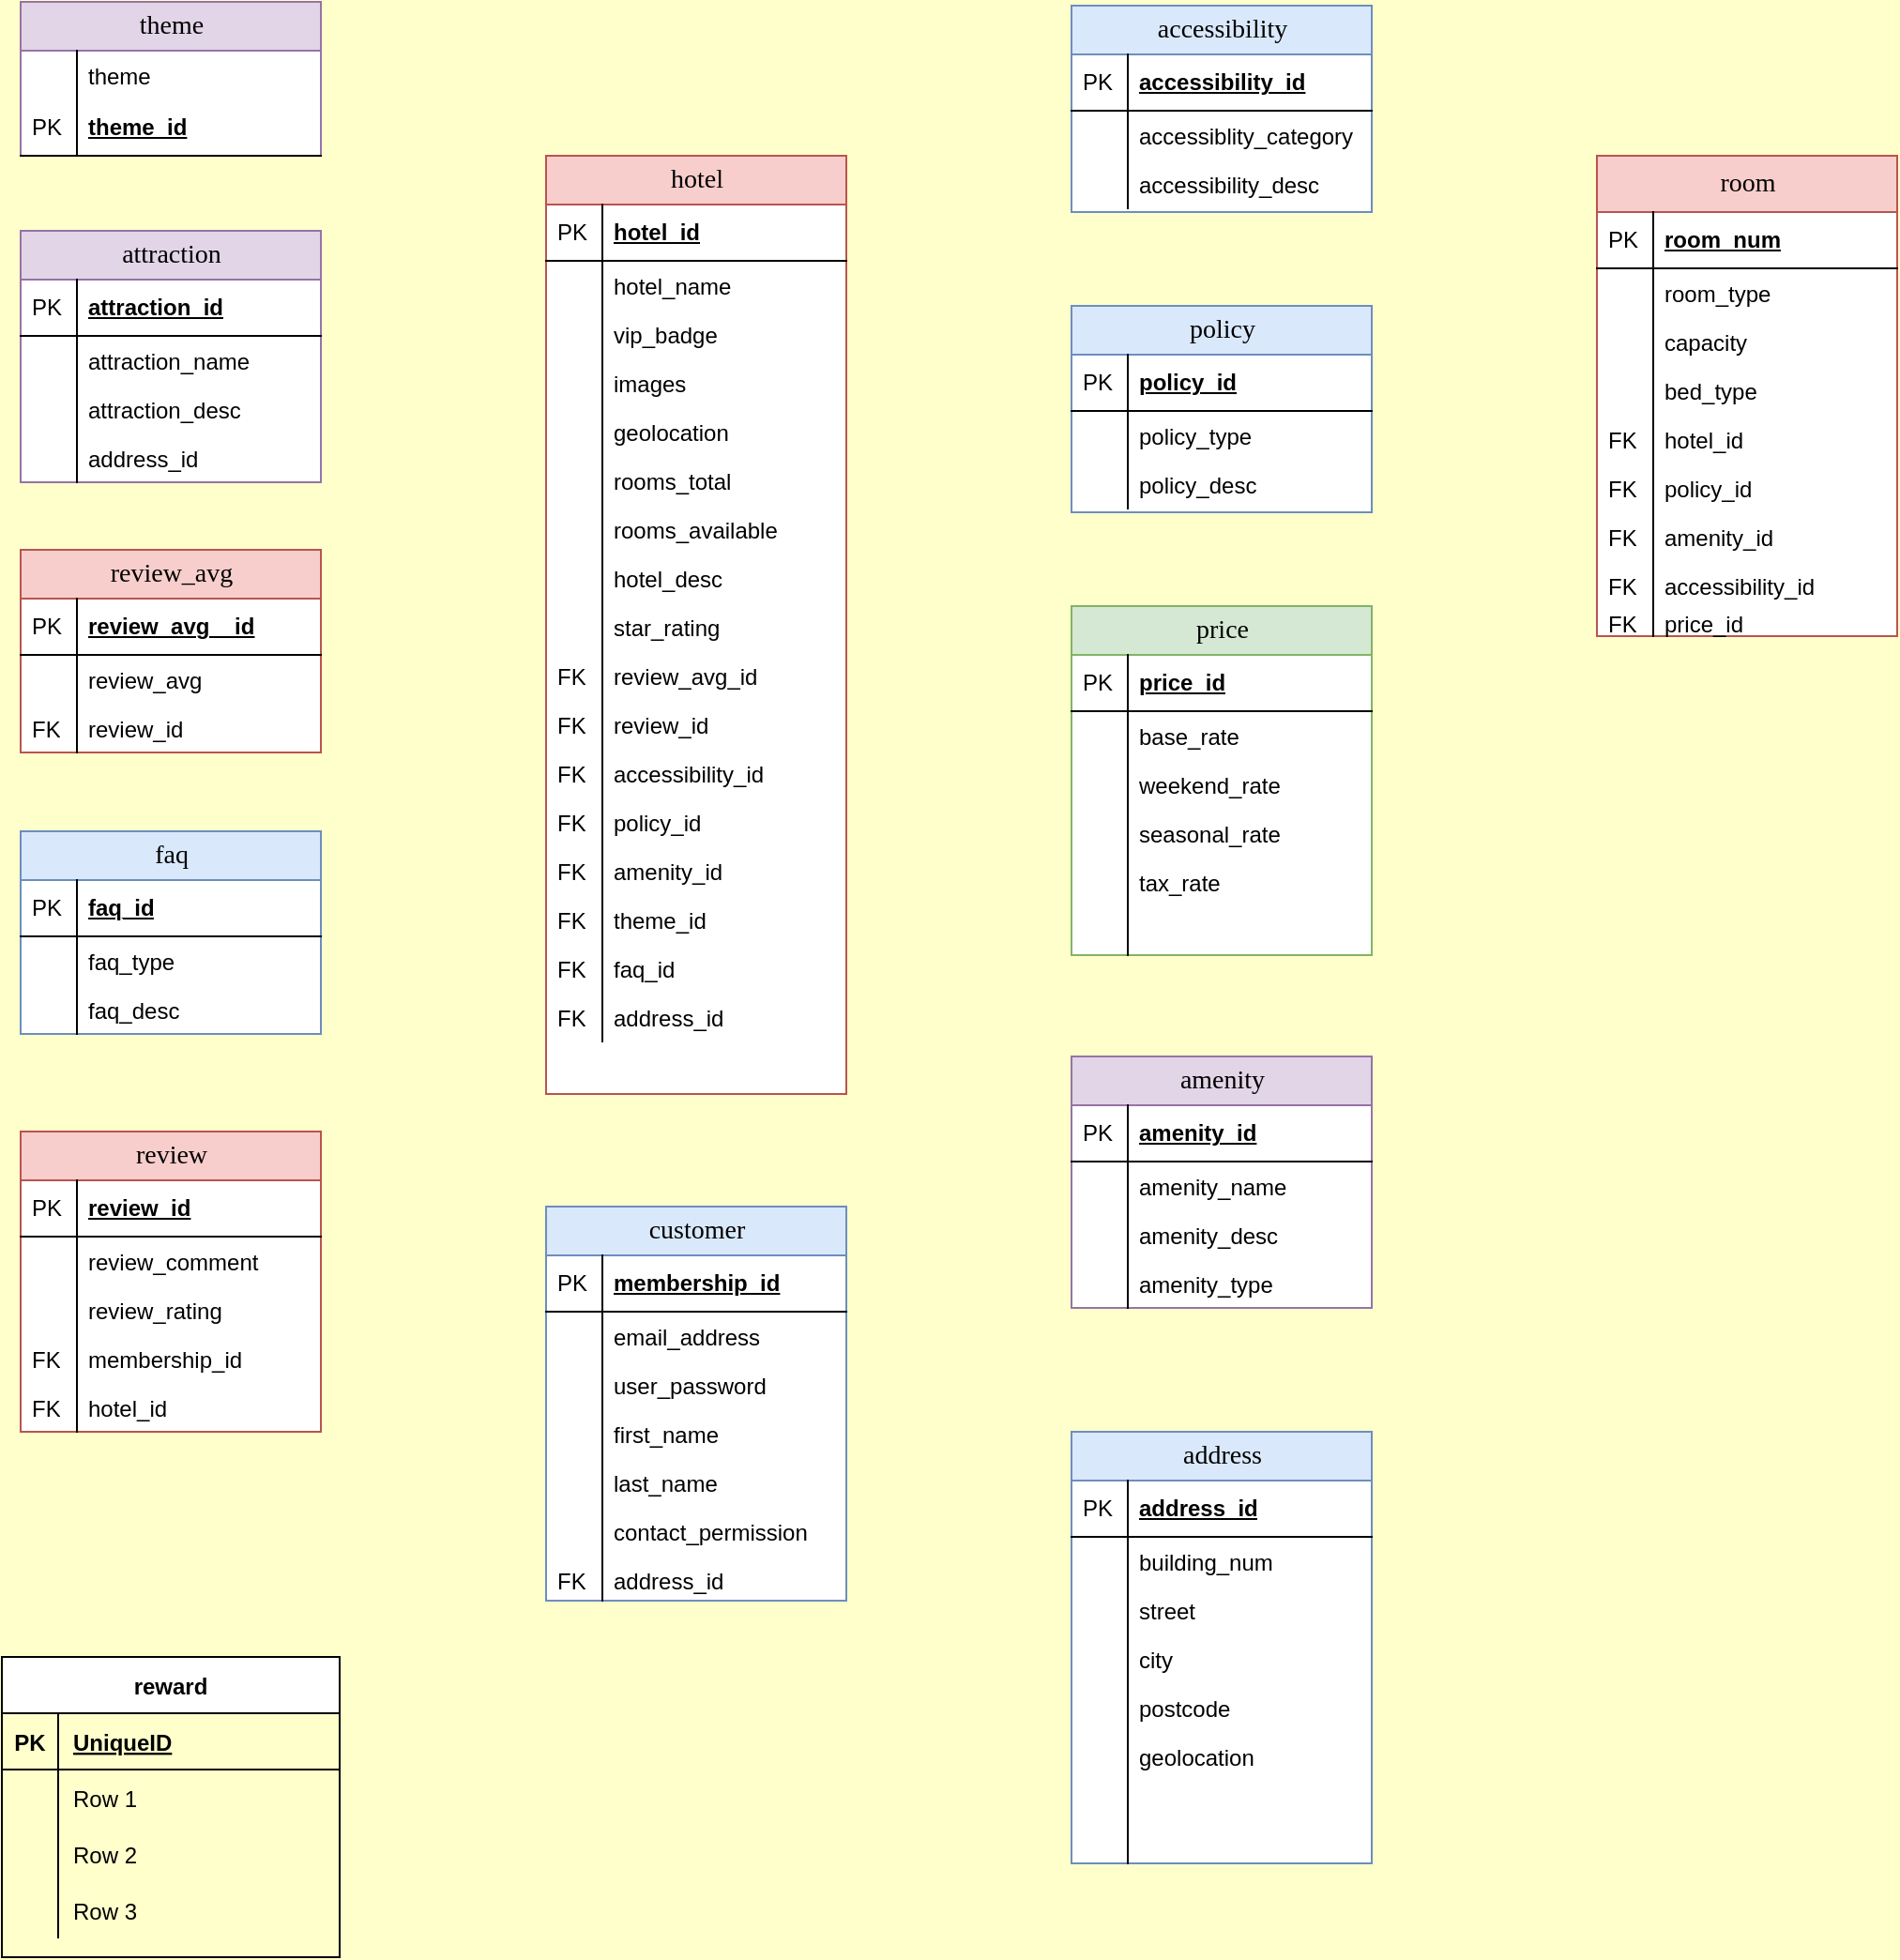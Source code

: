 <mxfile version="15.4.0" type="device"><diagram name="Page-1" id="e56a1550-8fbb-45ad-956c-1786394a9013"><mxGraphModel dx="1920" dy="1205" grid="1" gridSize="10" guides="1" tooltips="1" connect="1" arrows="1" fold="1" page="1" pageScale="1" pageWidth="1920" pageHeight="1200" background="#FFFFCC" math="0" shadow="0"><root><mxCell id="0"/><mxCell id="1" parent="0"/><mxCell id="2e49270ec7c68f3f-80" value="customer" style="swimlane;html=1;fontStyle=0;childLayout=stackLayout;horizontal=1;startSize=26;fillColor=#dae8fc;horizontalStack=0;resizeParent=1;resizeLast=0;collapsible=1;marginBottom=0;swimlaneFillColor=#ffffff;align=center;rounded=0;shadow=0;comic=0;labelBackgroundColor=none;strokeWidth=1;fontFamily=Verdana;fontSize=14;strokeColor=#6c8ebf;" parent="1" vertex="1"><mxGeometry x="320" y="680" width="160" height="210" as="geometry"/></mxCell><mxCell id="2e49270ec7c68f3f-81" value="membership_id" style="shape=partialRectangle;top=0;left=0;right=0;bottom=1;html=1;align=left;verticalAlign=middle;fillColor=none;spacingLeft=34;spacingRight=4;whiteSpace=wrap;overflow=hidden;rotatable=0;points=[[0,0.5],[1,0.5]];portConstraint=eastwest;dropTarget=0;fontStyle=5;" parent="2e49270ec7c68f3f-80" vertex="1"><mxGeometry y="26" width="160" height="30" as="geometry"/></mxCell><mxCell id="2e49270ec7c68f3f-82" value="PK" style="shape=partialRectangle;top=0;left=0;bottom=0;html=1;fillColor=none;align=left;verticalAlign=middle;spacingLeft=4;spacingRight=4;whiteSpace=wrap;overflow=hidden;rotatable=0;points=[];portConstraint=eastwest;part=1;" parent="2e49270ec7c68f3f-81" vertex="1" connectable="0"><mxGeometry width="30" height="30" as="geometry"/></mxCell><mxCell id="2e49270ec7c68f3f-83" value="email_address" style="shape=partialRectangle;top=0;left=0;right=0;bottom=0;html=1;align=left;verticalAlign=top;fillColor=none;spacingLeft=34;spacingRight=4;whiteSpace=wrap;overflow=hidden;rotatable=0;points=[[0,0.5],[1,0.5]];portConstraint=eastwest;dropTarget=0;" parent="2e49270ec7c68f3f-80" vertex="1"><mxGeometry y="56" width="160" height="26" as="geometry"/></mxCell><mxCell id="2e49270ec7c68f3f-84" value="" style="shape=partialRectangle;top=0;left=0;bottom=0;html=1;fillColor=none;align=left;verticalAlign=top;spacingLeft=4;spacingRight=4;whiteSpace=wrap;overflow=hidden;rotatable=0;points=[];portConstraint=eastwest;part=1;" parent="2e49270ec7c68f3f-83" vertex="1" connectable="0"><mxGeometry width="30" height="26" as="geometry"/></mxCell><mxCell id="2e49270ec7c68f3f-85" value="user_password" style="shape=partialRectangle;top=0;left=0;right=0;bottom=0;html=1;align=left;verticalAlign=top;fillColor=none;spacingLeft=34;spacingRight=4;whiteSpace=wrap;overflow=hidden;rotatable=0;points=[[0,0.5],[1,0.5]];portConstraint=eastwest;dropTarget=0;" parent="2e49270ec7c68f3f-80" vertex="1"><mxGeometry y="82" width="160" height="26" as="geometry"/></mxCell><mxCell id="2e49270ec7c68f3f-86" value="" style="shape=partialRectangle;top=0;left=0;bottom=0;html=1;fillColor=none;align=left;verticalAlign=top;spacingLeft=4;spacingRight=4;whiteSpace=wrap;overflow=hidden;rotatable=0;points=[];portConstraint=eastwest;part=1;" parent="2e49270ec7c68f3f-85" vertex="1" connectable="0"><mxGeometry width="30" height="26" as="geometry"/></mxCell><mxCell id="2e49270ec7c68f3f-87" value="first_name" style="shape=partialRectangle;top=0;left=0;right=0;bottom=0;html=1;align=left;verticalAlign=top;fillColor=none;spacingLeft=34;spacingRight=4;whiteSpace=wrap;overflow=hidden;rotatable=0;points=[[0,0.5],[1,0.5]];portConstraint=eastwest;dropTarget=0;" parent="2e49270ec7c68f3f-80" vertex="1"><mxGeometry y="108" width="160" height="26" as="geometry"/></mxCell><mxCell id="2e49270ec7c68f3f-88" value="" style="shape=partialRectangle;top=0;left=0;bottom=0;html=1;fillColor=none;align=left;verticalAlign=top;spacingLeft=4;spacingRight=4;whiteSpace=wrap;overflow=hidden;rotatable=0;points=[];portConstraint=eastwest;part=1;" parent="2e49270ec7c68f3f-87" vertex="1" connectable="0"><mxGeometry width="30" height="26" as="geometry"/></mxCell><mxCell id="rFysOiVypzF2zGrAqJsv-1" value="last_name" style="shape=partialRectangle;top=0;left=0;right=0;bottom=0;html=1;align=left;verticalAlign=top;fillColor=none;spacingLeft=34;spacingRight=4;whiteSpace=wrap;overflow=hidden;rotatable=0;points=[[0,0.5],[1,0.5]];portConstraint=eastwest;dropTarget=0;" vertex="1" parent="2e49270ec7c68f3f-80"><mxGeometry y="134" width="160" height="26" as="geometry"/></mxCell><mxCell id="rFysOiVypzF2zGrAqJsv-2" value="" style="shape=partialRectangle;top=0;left=0;bottom=0;html=1;fillColor=none;align=left;verticalAlign=top;spacingLeft=4;spacingRight=4;whiteSpace=wrap;overflow=hidden;rotatable=0;points=[];portConstraint=eastwest;part=1;" vertex="1" connectable="0" parent="rFysOiVypzF2zGrAqJsv-1"><mxGeometry width="30" height="26" as="geometry"/></mxCell><mxCell id="rFysOiVypzF2zGrAqJsv-3" value="contact_permission" style="shape=partialRectangle;top=0;left=0;right=0;bottom=0;html=1;align=left;verticalAlign=top;fillColor=none;spacingLeft=34;spacingRight=4;whiteSpace=wrap;overflow=hidden;rotatable=0;points=[[0,0.5],[1,0.5]];portConstraint=eastwest;dropTarget=0;" vertex="1" parent="2e49270ec7c68f3f-80"><mxGeometry y="160" width="160" height="26" as="geometry"/></mxCell><mxCell id="rFysOiVypzF2zGrAqJsv-4" value="" style="shape=partialRectangle;top=0;left=0;bottom=0;html=1;fillColor=none;align=left;verticalAlign=top;spacingLeft=4;spacingRight=4;whiteSpace=wrap;overflow=hidden;rotatable=0;points=[];portConstraint=eastwest;part=1;" vertex="1" connectable="0" parent="rFysOiVypzF2zGrAqJsv-3"><mxGeometry width="30" height="26" as="geometry"/></mxCell><mxCell id="2e49270ec7c68f3f-89" value="address_id" style="shape=partialRectangle;top=0;left=0;right=0;bottom=0;html=1;align=left;verticalAlign=top;fillColor=none;spacingLeft=34;spacingRight=4;whiteSpace=wrap;overflow=hidden;rotatable=0;points=[[0,0.5],[1,0.5]];portConstraint=eastwest;dropTarget=0;" parent="2e49270ec7c68f3f-80" vertex="1"><mxGeometry y="186" width="160" height="24" as="geometry"/></mxCell><mxCell id="2e49270ec7c68f3f-90" value="FK" style="shape=partialRectangle;top=0;left=0;bottom=0;html=1;fillColor=none;align=left;verticalAlign=top;spacingLeft=4;spacingRight=4;whiteSpace=wrap;overflow=hidden;rotatable=0;points=[];portConstraint=eastwest;part=1;" parent="2e49270ec7c68f3f-89" vertex="1" connectable="0"><mxGeometry width="30" height="24" as="geometry"/></mxCell><mxCell id="rFysOiVypzF2zGrAqJsv-65" value="room" style="swimlane;html=1;fontStyle=0;childLayout=stackLayout;horizontal=1;startSize=30;fillColor=#f8cecc;horizontalStack=0;resizeParent=1;resizeLast=0;collapsible=1;marginBottom=0;swimlaneFillColor=#ffffff;align=center;rounded=0;shadow=0;comic=0;labelBackgroundColor=none;strokeWidth=1;fontFamily=Verdana;fontSize=14;strokeColor=#b85450;" vertex="1" parent="1"><mxGeometry x="880" y="120" width="160" height="256" as="geometry"/></mxCell><mxCell id="rFysOiVypzF2zGrAqJsv-66" value="room_num" style="shape=partialRectangle;top=0;left=0;right=0;bottom=1;html=1;align=left;verticalAlign=middle;fillColor=none;spacingLeft=34;spacingRight=4;whiteSpace=wrap;overflow=hidden;rotatable=0;points=[[0,0.5],[1,0.5]];portConstraint=eastwest;dropTarget=0;fontStyle=5;" vertex="1" parent="rFysOiVypzF2zGrAqJsv-65"><mxGeometry y="30" width="160" height="30" as="geometry"/></mxCell><mxCell id="rFysOiVypzF2zGrAqJsv-67" value="PK" style="shape=partialRectangle;top=0;left=0;bottom=0;html=1;fillColor=none;align=left;verticalAlign=middle;spacingLeft=4;spacingRight=4;whiteSpace=wrap;overflow=hidden;rotatable=0;points=[];portConstraint=eastwest;part=1;" vertex="1" connectable="0" parent="rFysOiVypzF2zGrAqJsv-66"><mxGeometry width="30" height="30" as="geometry"/></mxCell><mxCell id="rFysOiVypzF2zGrAqJsv-68" value="room_type" style="shape=partialRectangle;top=0;left=0;right=0;bottom=0;html=1;align=left;verticalAlign=top;fillColor=none;spacingLeft=34;spacingRight=4;whiteSpace=wrap;overflow=hidden;rotatable=0;points=[[0,0.5],[1,0.5]];portConstraint=eastwest;dropTarget=0;" vertex="1" parent="rFysOiVypzF2zGrAqJsv-65"><mxGeometry y="60" width="160" height="26" as="geometry"/></mxCell><mxCell id="rFysOiVypzF2zGrAqJsv-69" value="" style="shape=partialRectangle;top=0;left=0;bottom=0;html=1;fillColor=none;align=left;verticalAlign=top;spacingLeft=4;spacingRight=4;whiteSpace=wrap;overflow=hidden;rotatable=0;points=[];portConstraint=eastwest;part=1;" vertex="1" connectable="0" parent="rFysOiVypzF2zGrAqJsv-68"><mxGeometry width="30" height="26" as="geometry"/></mxCell><mxCell id="rFysOiVypzF2zGrAqJsv-70" value="capacity" style="shape=partialRectangle;top=0;left=0;right=0;bottom=0;html=1;align=left;verticalAlign=top;fillColor=none;spacingLeft=34;spacingRight=4;whiteSpace=wrap;overflow=hidden;rotatable=0;points=[[0,0.5],[1,0.5]];portConstraint=eastwest;dropTarget=0;" vertex="1" parent="rFysOiVypzF2zGrAqJsv-65"><mxGeometry y="86" width="160" height="26" as="geometry"/></mxCell><mxCell id="rFysOiVypzF2zGrAqJsv-71" value="" style="shape=partialRectangle;top=0;left=0;bottom=0;html=1;fillColor=none;align=left;verticalAlign=top;spacingLeft=4;spacingRight=4;whiteSpace=wrap;overflow=hidden;rotatable=0;points=[];portConstraint=eastwest;part=1;" vertex="1" connectable="0" parent="rFysOiVypzF2zGrAqJsv-70"><mxGeometry width="30" height="26" as="geometry"/></mxCell><mxCell id="rFysOiVypzF2zGrAqJsv-72" value="bed_type" style="shape=partialRectangle;top=0;left=0;right=0;bottom=0;html=1;align=left;verticalAlign=top;fillColor=none;spacingLeft=34;spacingRight=4;whiteSpace=wrap;overflow=hidden;rotatable=0;points=[[0,0.5],[1,0.5]];portConstraint=eastwest;dropTarget=0;" vertex="1" parent="rFysOiVypzF2zGrAqJsv-65"><mxGeometry y="112" width="160" height="26" as="geometry"/></mxCell><mxCell id="rFysOiVypzF2zGrAqJsv-73" value="" style="shape=partialRectangle;top=0;left=0;bottom=0;html=1;fillColor=none;align=left;verticalAlign=top;spacingLeft=4;spacingRight=4;whiteSpace=wrap;overflow=hidden;rotatable=0;points=[];portConstraint=eastwest;part=1;" vertex="1" connectable="0" parent="rFysOiVypzF2zGrAqJsv-72"><mxGeometry width="30" height="26" as="geometry"/></mxCell><mxCell id="rFysOiVypzF2zGrAqJsv-233" value="hotel_id" style="shape=partialRectangle;top=0;left=0;right=0;bottom=0;html=1;align=left;verticalAlign=top;fillColor=none;spacingLeft=34;spacingRight=4;whiteSpace=wrap;overflow=hidden;rotatable=0;points=[[0,0.5],[1,0.5]];portConstraint=eastwest;dropTarget=0;" vertex="1" parent="rFysOiVypzF2zGrAqJsv-65"><mxGeometry y="138" width="160" height="26" as="geometry"/></mxCell><mxCell id="rFysOiVypzF2zGrAqJsv-234" value="FK" style="shape=partialRectangle;top=0;left=0;bottom=0;html=1;fillColor=none;align=left;verticalAlign=top;spacingLeft=4;spacingRight=4;whiteSpace=wrap;overflow=hidden;rotatable=0;points=[];portConstraint=eastwest;part=1;" vertex="1" connectable="0" parent="rFysOiVypzF2zGrAqJsv-233"><mxGeometry width="30" height="26" as="geometry"/></mxCell><mxCell id="rFysOiVypzF2zGrAqJsv-74" value="policy_id" style="shape=partialRectangle;top=0;left=0;right=0;bottom=0;html=1;align=left;verticalAlign=top;fillColor=none;spacingLeft=34;spacingRight=4;whiteSpace=wrap;overflow=hidden;rotatable=0;points=[[0,0.5],[1,0.5]];portConstraint=eastwest;dropTarget=0;" vertex="1" parent="rFysOiVypzF2zGrAqJsv-65"><mxGeometry y="164" width="160" height="26" as="geometry"/></mxCell><mxCell id="rFysOiVypzF2zGrAqJsv-75" value="FK" style="shape=partialRectangle;top=0;left=0;bottom=0;html=1;fillColor=none;align=left;verticalAlign=top;spacingLeft=4;spacingRight=4;whiteSpace=wrap;overflow=hidden;rotatable=0;points=[];portConstraint=eastwest;part=1;" vertex="1" connectable="0" parent="rFysOiVypzF2zGrAqJsv-74"><mxGeometry width="30" height="26" as="geometry"/></mxCell><mxCell id="rFysOiVypzF2zGrAqJsv-76" value="amenity_id" style="shape=partialRectangle;top=0;left=0;right=0;bottom=0;html=1;align=left;verticalAlign=top;fillColor=none;spacingLeft=34;spacingRight=4;whiteSpace=wrap;overflow=hidden;rotatable=0;points=[[0,0.5],[1,0.5]];portConstraint=eastwest;dropTarget=0;" vertex="1" parent="rFysOiVypzF2zGrAqJsv-65"><mxGeometry y="190" width="160" height="26" as="geometry"/></mxCell><mxCell id="rFysOiVypzF2zGrAqJsv-77" value="FK" style="shape=partialRectangle;top=0;left=0;bottom=0;html=1;fillColor=none;align=left;verticalAlign=top;spacingLeft=4;spacingRight=4;whiteSpace=wrap;overflow=hidden;rotatable=0;points=[];portConstraint=eastwest;part=1;" vertex="1" connectable="0" parent="rFysOiVypzF2zGrAqJsv-76"><mxGeometry width="30" height="26" as="geometry"/></mxCell><mxCell id="rFysOiVypzF2zGrAqJsv-78" value="accessibility_id" style="shape=partialRectangle;top=0;left=0;right=0;bottom=0;html=1;align=left;verticalAlign=top;fillColor=none;spacingLeft=34;spacingRight=4;whiteSpace=wrap;overflow=hidden;rotatable=0;points=[[0,0.5],[1,0.5]];portConstraint=eastwest;dropTarget=0;" vertex="1" parent="rFysOiVypzF2zGrAqJsv-65"><mxGeometry y="216" width="160" height="20" as="geometry"/></mxCell><mxCell id="rFysOiVypzF2zGrAqJsv-79" value="FK" style="shape=partialRectangle;top=0;left=0;bottom=0;html=1;fillColor=none;align=left;verticalAlign=top;spacingLeft=4;spacingRight=4;whiteSpace=wrap;overflow=hidden;rotatable=0;points=[];portConstraint=eastwest;part=1;" vertex="1" connectable="0" parent="rFysOiVypzF2zGrAqJsv-78"><mxGeometry width="30" height="20" as="geometry"/></mxCell><mxCell id="rFysOiVypzF2zGrAqJsv-231" value="price_id" style="shape=partialRectangle;top=0;left=0;right=0;bottom=0;html=1;align=left;verticalAlign=top;fillColor=none;spacingLeft=34;spacingRight=4;whiteSpace=wrap;overflow=hidden;rotatable=0;points=[[0,0.5],[1,0.5]];portConstraint=eastwest;dropTarget=0;" vertex="1" parent="rFysOiVypzF2zGrAqJsv-65"><mxGeometry y="236" width="160" height="20" as="geometry"/></mxCell><mxCell id="rFysOiVypzF2zGrAqJsv-232" value="FK" style="shape=partialRectangle;top=0;left=0;bottom=0;html=1;fillColor=none;align=left;verticalAlign=top;spacingLeft=4;spacingRight=4;whiteSpace=wrap;overflow=hidden;rotatable=0;points=[];portConstraint=eastwest;part=1;" vertex="1" connectable="0" parent="rFysOiVypzF2zGrAqJsv-231"><mxGeometry width="30" height="20" as="geometry"/></mxCell><mxCell id="rFysOiVypzF2zGrAqJsv-95" value="address" style="swimlane;html=1;fontStyle=0;childLayout=stackLayout;horizontal=1;startSize=26;fillColor=#dae8fc;horizontalStack=0;resizeParent=1;resizeLast=0;collapsible=1;marginBottom=0;swimlaneFillColor=#ffffff;align=center;rounded=0;shadow=0;comic=0;labelBackgroundColor=none;strokeWidth=1;fontFamily=Verdana;fontSize=14;strokeColor=#6c8ebf;" vertex="1" parent="1"><mxGeometry x="600" y="800" width="160" height="230" as="geometry"/></mxCell><mxCell id="rFysOiVypzF2zGrAqJsv-96" value="address_id" style="shape=partialRectangle;top=0;left=0;right=0;bottom=1;html=1;align=left;verticalAlign=middle;fillColor=none;spacingLeft=34;spacingRight=4;whiteSpace=wrap;overflow=hidden;rotatable=0;points=[[0,0.5],[1,0.5]];portConstraint=eastwest;dropTarget=0;fontStyle=5;" vertex="1" parent="rFysOiVypzF2zGrAqJsv-95"><mxGeometry y="26" width="160" height="30" as="geometry"/></mxCell><mxCell id="rFysOiVypzF2zGrAqJsv-97" value="PK" style="shape=partialRectangle;top=0;left=0;bottom=0;html=1;fillColor=none;align=left;verticalAlign=middle;spacingLeft=4;spacingRight=4;whiteSpace=wrap;overflow=hidden;rotatable=0;points=[];portConstraint=eastwest;part=1;" vertex="1" connectable="0" parent="rFysOiVypzF2zGrAqJsv-96"><mxGeometry width="30" height="30" as="geometry"/></mxCell><mxCell id="rFysOiVypzF2zGrAqJsv-104" value="building_num" style="shape=partialRectangle;top=0;left=0;right=0;bottom=0;html=1;align=left;verticalAlign=top;fillColor=none;spacingLeft=34;spacingRight=4;whiteSpace=wrap;overflow=hidden;rotatable=0;points=[[0,0.5],[1,0.5]];portConstraint=eastwest;dropTarget=0;" vertex="1" parent="rFysOiVypzF2zGrAqJsv-95"><mxGeometry y="56" width="160" height="26" as="geometry"/></mxCell><mxCell id="rFysOiVypzF2zGrAqJsv-105" value="" style="shape=partialRectangle;top=0;left=0;bottom=0;html=1;fillColor=none;align=left;verticalAlign=top;spacingLeft=4;spacingRight=4;whiteSpace=wrap;overflow=hidden;rotatable=0;points=[];portConstraint=eastwest;part=1;" vertex="1" connectable="0" parent="rFysOiVypzF2zGrAqJsv-104"><mxGeometry width="30" height="26" as="geometry"/></mxCell><mxCell id="rFysOiVypzF2zGrAqJsv-98" value="street" style="shape=partialRectangle;top=0;left=0;right=0;bottom=0;html=1;align=left;verticalAlign=top;fillColor=none;spacingLeft=34;spacingRight=4;whiteSpace=wrap;overflow=hidden;rotatable=0;points=[[0,0.5],[1,0.5]];portConstraint=eastwest;dropTarget=0;" vertex="1" parent="rFysOiVypzF2zGrAqJsv-95"><mxGeometry y="82" width="160" height="26" as="geometry"/></mxCell><mxCell id="rFysOiVypzF2zGrAqJsv-99" value="" style="shape=partialRectangle;top=0;left=0;bottom=0;html=1;fillColor=none;align=left;verticalAlign=top;spacingLeft=4;spacingRight=4;whiteSpace=wrap;overflow=hidden;rotatable=0;points=[];portConstraint=eastwest;part=1;" vertex="1" connectable="0" parent="rFysOiVypzF2zGrAqJsv-98"><mxGeometry width="30" height="26" as="geometry"/></mxCell><mxCell id="rFysOiVypzF2zGrAqJsv-100" value="city" style="shape=partialRectangle;top=0;left=0;right=0;bottom=0;html=1;align=left;verticalAlign=top;fillColor=none;spacingLeft=34;spacingRight=4;whiteSpace=wrap;overflow=hidden;rotatable=0;points=[[0,0.5],[1,0.5]];portConstraint=eastwest;dropTarget=0;" vertex="1" parent="rFysOiVypzF2zGrAqJsv-95"><mxGeometry y="108" width="160" height="26" as="geometry"/></mxCell><mxCell id="rFysOiVypzF2zGrAqJsv-101" value="" style="shape=partialRectangle;top=0;left=0;bottom=0;html=1;fillColor=none;align=left;verticalAlign=top;spacingLeft=4;spacingRight=4;whiteSpace=wrap;overflow=hidden;rotatable=0;points=[];portConstraint=eastwest;part=1;" vertex="1" connectable="0" parent="rFysOiVypzF2zGrAqJsv-100"><mxGeometry width="30" height="26" as="geometry"/></mxCell><mxCell id="rFysOiVypzF2zGrAqJsv-102" value="postcode" style="shape=partialRectangle;top=0;left=0;right=0;bottom=0;html=1;align=left;verticalAlign=top;fillColor=none;spacingLeft=34;spacingRight=4;whiteSpace=wrap;overflow=hidden;rotatable=0;points=[[0,0.5],[1,0.5]];portConstraint=eastwest;dropTarget=0;" vertex="1" parent="rFysOiVypzF2zGrAqJsv-95"><mxGeometry y="134" width="160" height="26" as="geometry"/></mxCell><mxCell id="rFysOiVypzF2zGrAqJsv-103" value="" style="shape=partialRectangle;top=0;left=0;bottom=0;html=1;fillColor=none;align=left;verticalAlign=top;spacingLeft=4;spacingRight=4;whiteSpace=wrap;overflow=hidden;rotatable=0;points=[];portConstraint=eastwest;part=1;" vertex="1" connectable="0" parent="rFysOiVypzF2zGrAqJsv-102"><mxGeometry width="30" height="26" as="geometry"/></mxCell><mxCell id="rFysOiVypzF2zGrAqJsv-106" value="geolocation" style="shape=partialRectangle;top=0;left=0;right=0;bottom=0;html=1;align=left;verticalAlign=top;fillColor=none;spacingLeft=34;spacingRight=4;whiteSpace=wrap;overflow=hidden;rotatable=0;points=[[0,0.5],[1,0.5]];portConstraint=eastwest;dropTarget=0;" vertex="1" parent="rFysOiVypzF2zGrAqJsv-95"><mxGeometry y="160" width="160" height="26" as="geometry"/></mxCell><mxCell id="rFysOiVypzF2zGrAqJsv-107" value="" style="shape=partialRectangle;top=0;left=0;bottom=0;html=1;fillColor=none;align=left;verticalAlign=top;spacingLeft=4;spacingRight=4;whiteSpace=wrap;overflow=hidden;rotatable=0;points=[];portConstraint=eastwest;part=1;" vertex="1" connectable="0" parent="rFysOiVypzF2zGrAqJsv-106"><mxGeometry width="30" height="26" as="geometry"/></mxCell><mxCell id="rFysOiVypzF2zGrAqJsv-108" value="" style="shape=partialRectangle;top=0;left=0;right=0;bottom=0;html=1;align=left;verticalAlign=top;fillColor=none;spacingLeft=34;spacingRight=4;whiteSpace=wrap;overflow=hidden;rotatable=0;points=[[0,0.5],[1,0.5]];portConstraint=eastwest;dropTarget=0;" vertex="1" parent="rFysOiVypzF2zGrAqJsv-95"><mxGeometry y="186" width="160" height="44" as="geometry"/></mxCell><mxCell id="rFysOiVypzF2zGrAqJsv-109" value="" style="shape=partialRectangle;top=0;left=0;bottom=0;html=1;fillColor=none;align=left;verticalAlign=top;spacingLeft=4;spacingRight=4;whiteSpace=wrap;overflow=hidden;rotatable=0;points=[];portConstraint=eastwest;part=1;" vertex="1" connectable="0" parent="rFysOiVypzF2zGrAqJsv-108"><mxGeometry width="30" height="44" as="geometry"/></mxCell><mxCell id="rFysOiVypzF2zGrAqJsv-110" value="review_avg" style="swimlane;html=1;fontStyle=0;childLayout=stackLayout;horizontal=1;startSize=26;fillColor=#f8cecc;horizontalStack=0;resizeParent=1;resizeLast=0;collapsible=1;marginBottom=0;swimlaneFillColor=#ffffff;align=center;rounded=0;shadow=0;comic=0;labelBackgroundColor=none;strokeWidth=1;fontFamily=Verdana;fontSize=14;strokeColor=#b85450;" vertex="1" parent="1"><mxGeometry x="40" y="330" width="160" height="108" as="geometry"/></mxCell><mxCell id="rFysOiVypzF2zGrAqJsv-111" value="review_avg__id" style="shape=partialRectangle;top=0;left=0;right=0;bottom=1;html=1;align=left;verticalAlign=middle;fillColor=none;spacingLeft=34;spacingRight=4;whiteSpace=wrap;overflow=hidden;rotatable=0;points=[[0,0.5],[1,0.5]];portConstraint=eastwest;dropTarget=0;fontStyle=5;" vertex="1" parent="rFysOiVypzF2zGrAqJsv-110"><mxGeometry y="26" width="160" height="30" as="geometry"/></mxCell><mxCell id="rFysOiVypzF2zGrAqJsv-112" value="PK" style="shape=partialRectangle;top=0;left=0;bottom=0;html=1;fillColor=none;align=left;verticalAlign=middle;spacingLeft=4;spacingRight=4;whiteSpace=wrap;overflow=hidden;rotatable=0;points=[];portConstraint=eastwest;part=1;" vertex="1" connectable="0" parent="rFysOiVypzF2zGrAqJsv-111"><mxGeometry width="30" height="30" as="geometry"/></mxCell><mxCell id="rFysOiVypzF2zGrAqJsv-113" value="review_avg" style="shape=partialRectangle;top=0;left=0;right=0;bottom=0;html=1;align=left;verticalAlign=top;fillColor=none;spacingLeft=34;spacingRight=4;whiteSpace=wrap;overflow=hidden;rotatable=0;points=[[0,0.5],[1,0.5]];portConstraint=eastwest;dropTarget=0;" vertex="1" parent="rFysOiVypzF2zGrAqJsv-110"><mxGeometry y="56" width="160" height="26" as="geometry"/></mxCell><mxCell id="rFysOiVypzF2zGrAqJsv-114" value="" style="shape=partialRectangle;top=0;left=0;bottom=0;html=1;fillColor=none;align=left;verticalAlign=top;spacingLeft=4;spacingRight=4;whiteSpace=wrap;overflow=hidden;rotatable=0;points=[];portConstraint=eastwest;part=1;" vertex="1" connectable="0" parent="rFysOiVypzF2zGrAqJsv-113"><mxGeometry width="30" height="26" as="geometry"/></mxCell><mxCell id="rFysOiVypzF2zGrAqJsv-215" value="review_id" style="shape=partialRectangle;top=0;left=0;right=0;bottom=0;html=1;align=left;verticalAlign=top;fillColor=none;spacingLeft=34;spacingRight=4;whiteSpace=wrap;overflow=hidden;rotatable=0;points=[[0,0.5],[1,0.5]];portConstraint=eastwest;dropTarget=0;" vertex="1" parent="rFysOiVypzF2zGrAqJsv-110"><mxGeometry y="82" width="160" height="26" as="geometry"/></mxCell><mxCell id="rFysOiVypzF2zGrAqJsv-216" value="FK" style="shape=partialRectangle;top=0;left=0;bottom=0;html=1;fillColor=none;align=left;verticalAlign=top;spacingLeft=4;spacingRight=4;whiteSpace=wrap;overflow=hidden;rotatable=0;points=[];portConstraint=eastwest;part=1;" vertex="1" connectable="0" parent="rFysOiVypzF2zGrAqJsv-215"><mxGeometry width="30" height="26" as="geometry"/></mxCell><mxCell id="rFysOiVypzF2zGrAqJsv-125" value="review" style="swimlane;html=1;fontStyle=0;childLayout=stackLayout;horizontal=1;startSize=26;fillColor=#f8cecc;horizontalStack=0;resizeParent=1;resizeLast=0;collapsible=1;marginBottom=0;swimlaneFillColor=#ffffff;align=center;rounded=0;shadow=0;comic=0;labelBackgroundColor=none;strokeWidth=1;fontFamily=Verdana;fontSize=14;strokeColor=#b85450;" vertex="1" parent="1"><mxGeometry x="40" y="640" width="160" height="160" as="geometry"/></mxCell><mxCell id="rFysOiVypzF2zGrAqJsv-126" value="review_id" style="shape=partialRectangle;top=0;left=0;right=0;bottom=1;html=1;align=left;verticalAlign=middle;fillColor=none;spacingLeft=34;spacingRight=4;whiteSpace=wrap;overflow=hidden;rotatable=0;points=[[0,0.5],[1,0.5]];portConstraint=eastwest;dropTarget=0;fontStyle=5;" vertex="1" parent="rFysOiVypzF2zGrAqJsv-125"><mxGeometry y="26" width="160" height="30" as="geometry"/></mxCell><mxCell id="rFysOiVypzF2zGrAqJsv-127" value="PK" style="shape=partialRectangle;top=0;left=0;bottom=0;html=1;fillColor=none;align=left;verticalAlign=middle;spacingLeft=4;spacingRight=4;whiteSpace=wrap;overflow=hidden;rotatable=0;points=[];portConstraint=eastwest;part=1;" vertex="1" connectable="0" parent="rFysOiVypzF2zGrAqJsv-126"><mxGeometry width="30" height="30" as="geometry"/></mxCell><mxCell id="rFysOiVypzF2zGrAqJsv-130" value="review_comment" style="shape=partialRectangle;top=0;left=0;right=0;bottom=0;html=1;align=left;verticalAlign=top;fillColor=none;spacingLeft=34;spacingRight=4;whiteSpace=wrap;overflow=hidden;rotatable=0;points=[[0,0.5],[1,0.5]];portConstraint=eastwest;dropTarget=0;" vertex="1" parent="rFysOiVypzF2zGrAqJsv-125"><mxGeometry y="56" width="160" height="26" as="geometry"/></mxCell><mxCell id="rFysOiVypzF2zGrAqJsv-131" value="" style="shape=partialRectangle;top=0;left=0;bottom=0;html=1;fillColor=none;align=left;verticalAlign=top;spacingLeft=4;spacingRight=4;whiteSpace=wrap;overflow=hidden;rotatable=0;points=[];portConstraint=eastwest;part=1;" vertex="1" connectable="0" parent="rFysOiVypzF2zGrAqJsv-130"><mxGeometry width="30" height="26" as="geometry"/></mxCell><mxCell id="rFysOiVypzF2zGrAqJsv-208" value="review_rating" style="shape=partialRectangle;top=0;left=0;right=0;bottom=0;html=1;align=left;verticalAlign=top;fillColor=none;spacingLeft=34;spacingRight=4;whiteSpace=wrap;overflow=hidden;rotatable=0;points=[[0,0.5],[1,0.5]];portConstraint=eastwest;dropTarget=0;" vertex="1" parent="rFysOiVypzF2zGrAqJsv-125"><mxGeometry y="82" width="160" height="26" as="geometry"/></mxCell><mxCell id="rFysOiVypzF2zGrAqJsv-209" value="" style="shape=partialRectangle;top=0;left=0;bottom=0;html=1;fillColor=none;align=left;verticalAlign=top;spacingLeft=4;spacingRight=4;whiteSpace=wrap;overflow=hidden;rotatable=0;points=[];portConstraint=eastwest;part=1;" vertex="1" connectable="0" parent="rFysOiVypzF2zGrAqJsv-208"><mxGeometry width="30" height="26" as="geometry"/></mxCell><mxCell id="rFysOiVypzF2zGrAqJsv-200" value="membership_id" style="shape=partialRectangle;top=0;left=0;right=0;bottom=0;html=1;align=left;verticalAlign=top;fillColor=none;spacingLeft=34;spacingRight=4;whiteSpace=wrap;overflow=hidden;rotatable=0;points=[[0,0.5],[1,0.5]];portConstraint=eastwest;dropTarget=0;" vertex="1" parent="rFysOiVypzF2zGrAqJsv-125"><mxGeometry y="108" width="160" height="26" as="geometry"/></mxCell><mxCell id="rFysOiVypzF2zGrAqJsv-201" value="FK" style="shape=partialRectangle;top=0;left=0;bottom=0;html=1;fillColor=none;align=left;verticalAlign=top;spacingLeft=4;spacingRight=4;whiteSpace=wrap;overflow=hidden;rotatable=0;points=[];portConstraint=eastwest;part=1;" vertex="1" connectable="0" parent="rFysOiVypzF2zGrAqJsv-200"><mxGeometry width="30" height="26" as="geometry"/></mxCell><mxCell id="rFysOiVypzF2zGrAqJsv-202" value="hotel_id" style="shape=partialRectangle;top=0;left=0;right=0;bottom=0;html=1;align=left;verticalAlign=top;fillColor=none;spacingLeft=34;spacingRight=4;whiteSpace=wrap;overflow=hidden;rotatable=0;points=[[0,0.5],[1,0.5]];portConstraint=eastwest;dropTarget=0;" vertex="1" parent="rFysOiVypzF2zGrAqJsv-125"><mxGeometry y="134" width="160" height="26" as="geometry"/></mxCell><mxCell id="rFysOiVypzF2zGrAqJsv-203" value="FK" style="shape=partialRectangle;top=0;left=0;bottom=0;html=1;fillColor=none;align=left;verticalAlign=top;spacingLeft=4;spacingRight=4;whiteSpace=wrap;overflow=hidden;rotatable=0;points=[];portConstraint=eastwest;part=1;" vertex="1" connectable="0" parent="rFysOiVypzF2zGrAqJsv-202"><mxGeometry width="30" height="26" as="geometry"/></mxCell><mxCell id="rFysOiVypzF2zGrAqJsv-140" value="policy" style="swimlane;html=1;fontStyle=0;childLayout=stackLayout;horizontal=1;startSize=26;fillColor=#dae8fc;horizontalStack=0;resizeParent=1;resizeLast=0;collapsible=1;marginBottom=0;swimlaneFillColor=#ffffff;align=center;rounded=0;shadow=0;comic=0;labelBackgroundColor=none;strokeWidth=1;fontFamily=Verdana;fontSize=14;strokeColor=#6c8ebf;" vertex="1" parent="1"><mxGeometry x="600" y="200" width="160" height="110" as="geometry"/></mxCell><mxCell id="rFysOiVypzF2zGrAqJsv-141" value="policy_id" style="shape=partialRectangle;top=0;left=0;right=0;bottom=1;html=1;align=left;verticalAlign=middle;fillColor=none;spacingLeft=34;spacingRight=4;whiteSpace=wrap;overflow=hidden;rotatable=0;points=[[0,0.5],[1,0.5]];portConstraint=eastwest;dropTarget=0;fontStyle=5;" vertex="1" parent="rFysOiVypzF2zGrAqJsv-140"><mxGeometry y="26" width="160" height="30" as="geometry"/></mxCell><mxCell id="rFysOiVypzF2zGrAqJsv-142" value="PK" style="shape=partialRectangle;top=0;left=0;bottom=0;html=1;fillColor=none;align=left;verticalAlign=middle;spacingLeft=4;spacingRight=4;whiteSpace=wrap;overflow=hidden;rotatable=0;points=[];portConstraint=eastwest;part=1;" vertex="1" connectable="0" parent="rFysOiVypzF2zGrAqJsv-141"><mxGeometry width="30" height="30" as="geometry"/></mxCell><mxCell id="rFysOiVypzF2zGrAqJsv-143" value="policy_type" style="shape=partialRectangle;top=0;left=0;right=0;bottom=0;html=1;align=left;verticalAlign=top;fillColor=none;spacingLeft=34;spacingRight=4;whiteSpace=wrap;overflow=hidden;rotatable=0;points=[[0,0.5],[1,0.5]];portConstraint=eastwest;dropTarget=0;" vertex="1" parent="rFysOiVypzF2zGrAqJsv-140"><mxGeometry y="56" width="160" height="26" as="geometry"/></mxCell><mxCell id="rFysOiVypzF2zGrAqJsv-144" value="" style="shape=partialRectangle;top=0;left=0;bottom=0;html=1;fillColor=none;align=left;verticalAlign=top;spacingLeft=4;spacingRight=4;whiteSpace=wrap;overflow=hidden;rotatable=0;points=[];portConstraint=eastwest;part=1;" vertex="1" connectable="0" parent="rFysOiVypzF2zGrAqJsv-143"><mxGeometry width="30" height="26" as="geometry"/></mxCell><mxCell id="rFysOiVypzF2zGrAqJsv-145" value="policy_desc" style="shape=partialRectangle;top=0;left=0;right=0;bottom=0;html=1;align=left;verticalAlign=top;fillColor=none;spacingLeft=34;spacingRight=4;whiteSpace=wrap;overflow=hidden;rotatable=0;points=[[0,0.5],[1,0.5]];portConstraint=eastwest;dropTarget=0;" vertex="1" parent="rFysOiVypzF2zGrAqJsv-140"><mxGeometry y="82" width="160" height="26" as="geometry"/></mxCell><mxCell id="rFysOiVypzF2zGrAqJsv-146" value="" style="shape=partialRectangle;top=0;left=0;bottom=0;html=1;fillColor=none;align=left;verticalAlign=top;spacingLeft=4;spacingRight=4;whiteSpace=wrap;overflow=hidden;rotatable=0;points=[];portConstraint=eastwest;part=1;" vertex="1" connectable="0" parent="rFysOiVypzF2zGrAqJsv-145"><mxGeometry width="30" height="26" as="geometry"/></mxCell><mxCell id="rFysOiVypzF2zGrAqJsv-80" value="price" style="swimlane;html=1;fontStyle=0;childLayout=stackLayout;horizontal=1;startSize=26;fillColor=#d5e8d4;horizontalStack=0;resizeParent=1;resizeLast=0;collapsible=1;marginBottom=0;swimlaneFillColor=#ffffff;align=center;rounded=0;shadow=0;comic=0;labelBackgroundColor=none;strokeWidth=1;fontFamily=Verdana;fontSize=14;strokeColor=#82b366;" vertex="1" parent="1"><mxGeometry x="600" y="360" width="160" height="186" as="geometry"/></mxCell><mxCell id="rFysOiVypzF2zGrAqJsv-81" value="price_id" style="shape=partialRectangle;top=0;left=0;right=0;bottom=1;html=1;align=left;verticalAlign=middle;fillColor=none;spacingLeft=34;spacingRight=4;whiteSpace=wrap;overflow=hidden;rotatable=0;points=[[0,0.5],[1,0.5]];portConstraint=eastwest;dropTarget=0;fontStyle=5;" vertex="1" parent="rFysOiVypzF2zGrAqJsv-80"><mxGeometry y="26" width="160" height="30" as="geometry"/></mxCell><mxCell id="rFysOiVypzF2zGrAqJsv-82" value="PK" style="shape=partialRectangle;top=0;left=0;bottom=0;html=1;fillColor=none;align=left;verticalAlign=middle;spacingLeft=4;spacingRight=4;whiteSpace=wrap;overflow=hidden;rotatable=0;points=[];portConstraint=eastwest;part=1;" vertex="1" connectable="0" parent="rFysOiVypzF2zGrAqJsv-81"><mxGeometry width="30" height="30" as="geometry"/></mxCell><mxCell id="rFysOiVypzF2zGrAqJsv-83" value="base_rate" style="shape=partialRectangle;top=0;left=0;right=0;bottom=0;html=1;align=left;verticalAlign=top;fillColor=none;spacingLeft=34;spacingRight=4;whiteSpace=wrap;overflow=hidden;rotatable=0;points=[[0,0.5],[1,0.5]];portConstraint=eastwest;dropTarget=0;" vertex="1" parent="rFysOiVypzF2zGrAqJsv-80"><mxGeometry y="56" width="160" height="26" as="geometry"/></mxCell><mxCell id="rFysOiVypzF2zGrAqJsv-84" value="" style="shape=partialRectangle;top=0;left=0;bottom=0;html=1;fillColor=none;align=left;verticalAlign=top;spacingLeft=4;spacingRight=4;whiteSpace=wrap;overflow=hidden;rotatable=0;points=[];portConstraint=eastwest;part=1;" vertex="1" connectable="0" parent="rFysOiVypzF2zGrAqJsv-83"><mxGeometry width="30" height="26" as="geometry"/></mxCell><mxCell id="rFysOiVypzF2zGrAqJsv-85" value="weekend_rate" style="shape=partialRectangle;top=0;left=0;right=0;bottom=0;html=1;align=left;verticalAlign=top;fillColor=none;spacingLeft=34;spacingRight=4;whiteSpace=wrap;overflow=hidden;rotatable=0;points=[[0,0.5],[1,0.5]];portConstraint=eastwest;dropTarget=0;" vertex="1" parent="rFysOiVypzF2zGrAqJsv-80"><mxGeometry y="82" width="160" height="26" as="geometry"/></mxCell><mxCell id="rFysOiVypzF2zGrAqJsv-86" value="" style="shape=partialRectangle;top=0;left=0;bottom=0;html=1;fillColor=none;align=left;verticalAlign=top;spacingLeft=4;spacingRight=4;whiteSpace=wrap;overflow=hidden;rotatable=0;points=[];portConstraint=eastwest;part=1;" vertex="1" connectable="0" parent="rFysOiVypzF2zGrAqJsv-85"><mxGeometry width="30" height="26" as="geometry"/></mxCell><mxCell id="rFysOiVypzF2zGrAqJsv-87" value="seasonal_rate" style="shape=partialRectangle;top=0;left=0;right=0;bottom=0;html=1;align=left;verticalAlign=top;fillColor=none;spacingLeft=34;spacingRight=4;whiteSpace=wrap;overflow=hidden;rotatable=0;points=[[0,0.5],[1,0.5]];portConstraint=eastwest;dropTarget=0;" vertex="1" parent="rFysOiVypzF2zGrAqJsv-80"><mxGeometry y="108" width="160" height="26" as="geometry"/></mxCell><mxCell id="rFysOiVypzF2zGrAqJsv-88" value="" style="shape=partialRectangle;top=0;left=0;bottom=0;html=1;fillColor=none;align=left;verticalAlign=top;spacingLeft=4;spacingRight=4;whiteSpace=wrap;overflow=hidden;rotatable=0;points=[];portConstraint=eastwest;part=1;" vertex="1" connectable="0" parent="rFysOiVypzF2zGrAqJsv-87"><mxGeometry width="30" height="26" as="geometry"/></mxCell><mxCell id="rFysOiVypzF2zGrAqJsv-89" value="tax_rate" style="shape=partialRectangle;top=0;left=0;right=0;bottom=0;html=1;align=left;verticalAlign=top;fillColor=none;spacingLeft=34;spacingRight=4;whiteSpace=wrap;overflow=hidden;rotatable=0;points=[[0,0.5],[1,0.5]];portConstraint=eastwest;dropTarget=0;" vertex="1" parent="rFysOiVypzF2zGrAqJsv-80"><mxGeometry y="134" width="160" height="26" as="geometry"/></mxCell><mxCell id="rFysOiVypzF2zGrAqJsv-90" value="" style="shape=partialRectangle;top=0;left=0;bottom=0;html=1;fillColor=none;align=left;verticalAlign=top;spacingLeft=4;spacingRight=4;whiteSpace=wrap;overflow=hidden;rotatable=0;points=[];portConstraint=eastwest;part=1;" vertex="1" connectable="0" parent="rFysOiVypzF2zGrAqJsv-89"><mxGeometry width="30" height="26" as="geometry"/></mxCell><mxCell id="rFysOiVypzF2zGrAqJsv-91" value="" style="shape=partialRectangle;top=0;left=0;right=0;bottom=0;html=1;align=left;verticalAlign=top;fillColor=none;spacingLeft=34;spacingRight=4;whiteSpace=wrap;overflow=hidden;rotatable=0;points=[[0,0.5],[1,0.5]];portConstraint=eastwest;dropTarget=0;" vertex="1" parent="rFysOiVypzF2zGrAqJsv-80"><mxGeometry y="160" width="160" height="26" as="geometry"/></mxCell><mxCell id="rFysOiVypzF2zGrAqJsv-92" value="" style="shape=partialRectangle;top=0;left=0;bottom=0;html=1;fillColor=none;align=left;verticalAlign=top;spacingLeft=4;spacingRight=4;whiteSpace=wrap;overflow=hidden;rotatable=0;points=[];portConstraint=eastwest;part=1;" vertex="1" connectable="0" parent="rFysOiVypzF2zGrAqJsv-91"><mxGeometry width="30" height="26" as="geometry"/></mxCell><mxCell id="rFysOiVypzF2zGrAqJsv-36" value="hotel" style="swimlane;html=1;fontStyle=0;childLayout=stackLayout;horizontal=1;startSize=26;fillColor=#f8cecc;horizontalStack=0;resizeParent=1;resizeLast=0;collapsible=1;marginBottom=0;swimlaneFillColor=#ffffff;align=center;rounded=0;shadow=0;comic=0;labelBackgroundColor=none;strokeWidth=1;fontFamily=Verdana;fontSize=14;strokeColor=#b85450;" vertex="1" parent="1"><mxGeometry x="320" y="120" width="160" height="500" as="geometry"/></mxCell><mxCell id="rFysOiVypzF2zGrAqJsv-37" value="hotel_id" style="shape=partialRectangle;top=0;left=0;right=0;bottom=1;html=1;align=left;verticalAlign=middle;fillColor=none;spacingLeft=34;spacingRight=4;whiteSpace=wrap;overflow=hidden;rotatable=0;points=[[0,0.5],[1,0.5]];portConstraint=eastwest;dropTarget=0;fontStyle=5;" vertex="1" parent="rFysOiVypzF2zGrAqJsv-36"><mxGeometry y="26" width="160" height="30" as="geometry"/></mxCell><mxCell id="rFysOiVypzF2zGrAqJsv-38" value="PK" style="shape=partialRectangle;top=0;left=0;bottom=0;html=1;fillColor=none;align=left;verticalAlign=middle;spacingLeft=4;spacingRight=4;whiteSpace=wrap;overflow=hidden;rotatable=0;points=[];portConstraint=eastwest;part=1;" vertex="1" connectable="0" parent="rFysOiVypzF2zGrAqJsv-37"><mxGeometry width="30" height="30" as="geometry"/></mxCell><mxCell id="rFysOiVypzF2zGrAqJsv-39" value="hotel_name" style="shape=partialRectangle;top=0;left=0;right=0;bottom=0;html=1;align=left;verticalAlign=top;fillColor=none;spacingLeft=34;spacingRight=4;whiteSpace=wrap;overflow=hidden;rotatable=0;points=[[0,0.5],[1,0.5]];portConstraint=eastwest;dropTarget=0;" vertex="1" parent="rFysOiVypzF2zGrAqJsv-36"><mxGeometry y="56" width="160" height="26" as="geometry"/></mxCell><mxCell id="rFysOiVypzF2zGrAqJsv-40" value="" style="shape=partialRectangle;top=0;left=0;bottom=0;html=1;fillColor=none;align=left;verticalAlign=top;spacingLeft=4;spacingRight=4;whiteSpace=wrap;overflow=hidden;rotatable=0;points=[];portConstraint=eastwest;part=1;" vertex="1" connectable="0" parent="rFysOiVypzF2zGrAqJsv-39"><mxGeometry width="30" height="26" as="geometry"/></mxCell><mxCell id="rFysOiVypzF2zGrAqJsv-43" value="vip_badge" style="shape=partialRectangle;top=0;left=0;right=0;bottom=0;html=1;align=left;verticalAlign=top;fillColor=none;spacingLeft=34;spacingRight=4;whiteSpace=wrap;overflow=hidden;rotatable=0;points=[[0,0.5],[1,0.5]];portConstraint=eastwest;dropTarget=0;" vertex="1" parent="rFysOiVypzF2zGrAqJsv-36"><mxGeometry y="82" width="160" height="26" as="geometry"/></mxCell><mxCell id="rFysOiVypzF2zGrAqJsv-44" value="" style="shape=partialRectangle;top=0;left=0;bottom=0;html=1;fillColor=none;align=left;verticalAlign=top;spacingLeft=4;spacingRight=4;whiteSpace=wrap;overflow=hidden;rotatable=0;points=[];portConstraint=eastwest;part=1;" vertex="1" connectable="0" parent="rFysOiVypzF2zGrAqJsv-43"><mxGeometry width="30" height="26" as="geometry"/></mxCell><mxCell id="rFysOiVypzF2zGrAqJsv-45" value="images" style="shape=partialRectangle;top=0;left=0;right=0;bottom=0;html=1;align=left;verticalAlign=top;fillColor=none;spacingLeft=34;spacingRight=4;whiteSpace=wrap;overflow=hidden;rotatable=0;points=[[0,0.5],[1,0.5]];portConstraint=eastwest;dropTarget=0;" vertex="1" parent="rFysOiVypzF2zGrAqJsv-36"><mxGeometry y="108" width="160" height="26" as="geometry"/></mxCell><mxCell id="rFysOiVypzF2zGrAqJsv-46" value="" style="shape=partialRectangle;top=0;left=0;bottom=0;html=1;fillColor=none;align=left;verticalAlign=top;spacingLeft=4;spacingRight=4;whiteSpace=wrap;overflow=hidden;rotatable=0;points=[];portConstraint=eastwest;part=1;" vertex="1" connectable="0" parent="rFysOiVypzF2zGrAqJsv-45"><mxGeometry width="30" height="26" as="geometry"/></mxCell><mxCell id="rFysOiVypzF2zGrAqJsv-51" value="geolocation" style="shape=partialRectangle;top=0;left=0;right=0;bottom=0;html=1;align=left;verticalAlign=top;fillColor=none;spacingLeft=34;spacingRight=4;whiteSpace=wrap;overflow=hidden;rotatable=0;points=[[0,0.5],[1,0.5]];portConstraint=eastwest;dropTarget=0;" vertex="1" parent="rFysOiVypzF2zGrAqJsv-36"><mxGeometry y="134" width="160" height="26" as="geometry"/></mxCell><mxCell id="rFysOiVypzF2zGrAqJsv-52" value="" style="shape=partialRectangle;top=0;left=0;bottom=0;html=1;fillColor=none;align=left;verticalAlign=top;spacingLeft=4;spacingRight=4;whiteSpace=wrap;overflow=hidden;rotatable=0;points=[];portConstraint=eastwest;part=1;" vertex="1" connectable="0" parent="rFysOiVypzF2zGrAqJsv-51"><mxGeometry width="30" height="26" as="geometry"/></mxCell><mxCell id="rFysOiVypzF2zGrAqJsv-53" value="rooms_total" style="shape=partialRectangle;top=0;left=0;right=0;bottom=0;html=1;align=left;verticalAlign=top;fillColor=none;spacingLeft=34;spacingRight=4;whiteSpace=wrap;overflow=hidden;rotatable=0;points=[[0,0.5],[1,0.5]];portConstraint=eastwest;dropTarget=0;" vertex="1" parent="rFysOiVypzF2zGrAqJsv-36"><mxGeometry y="160" width="160" height="26" as="geometry"/></mxCell><mxCell id="rFysOiVypzF2zGrAqJsv-54" value="" style="shape=partialRectangle;top=0;left=0;bottom=0;html=1;fillColor=none;align=left;verticalAlign=top;spacingLeft=4;spacingRight=4;whiteSpace=wrap;overflow=hidden;rotatable=0;points=[];portConstraint=eastwest;part=1;" vertex="1" connectable="0" parent="rFysOiVypzF2zGrAqJsv-53"><mxGeometry width="30" height="26" as="geometry"/></mxCell><mxCell id="rFysOiVypzF2zGrAqJsv-55" value="rooms_available" style="shape=partialRectangle;top=0;left=0;right=0;bottom=0;html=1;align=left;verticalAlign=top;fillColor=none;spacingLeft=34;spacingRight=4;whiteSpace=wrap;overflow=hidden;rotatable=0;points=[[0,0.5],[1,0.5]];portConstraint=eastwest;dropTarget=0;" vertex="1" parent="rFysOiVypzF2zGrAqJsv-36"><mxGeometry y="186" width="160" height="26" as="geometry"/></mxCell><mxCell id="rFysOiVypzF2zGrAqJsv-56" value="" style="shape=partialRectangle;top=0;left=0;bottom=0;html=1;fillColor=none;align=left;verticalAlign=top;spacingLeft=4;spacingRight=4;whiteSpace=wrap;overflow=hidden;rotatable=0;points=[];portConstraint=eastwest;part=1;" vertex="1" connectable="0" parent="rFysOiVypzF2zGrAqJsv-55"><mxGeometry width="30" height="26" as="geometry"/></mxCell><mxCell id="rFysOiVypzF2zGrAqJsv-57" value="hotel_desc" style="shape=partialRectangle;top=0;left=0;right=0;bottom=0;html=1;align=left;verticalAlign=top;fillColor=none;spacingLeft=34;spacingRight=4;whiteSpace=wrap;overflow=hidden;rotatable=0;points=[[0,0.5],[1,0.5]];portConstraint=eastwest;dropTarget=0;" vertex="1" parent="rFysOiVypzF2zGrAqJsv-36"><mxGeometry y="212" width="160" height="26" as="geometry"/></mxCell><mxCell id="rFysOiVypzF2zGrAqJsv-58" value="" style="shape=partialRectangle;top=0;left=0;bottom=0;html=1;fillColor=none;align=left;verticalAlign=top;spacingLeft=4;spacingRight=4;whiteSpace=wrap;overflow=hidden;rotatable=0;points=[];portConstraint=eastwest;part=1;" vertex="1" connectable="0" parent="rFysOiVypzF2zGrAqJsv-57"><mxGeometry width="30" height="26" as="geometry"/></mxCell><mxCell id="rFysOiVypzF2zGrAqJsv-155" value="star_rating" style="shape=partialRectangle;top=0;left=0;right=0;bottom=0;html=1;align=left;verticalAlign=top;fillColor=none;spacingLeft=34;spacingRight=4;whiteSpace=wrap;overflow=hidden;rotatable=0;points=[[0,0.5],[1,0.5]];portConstraint=eastwest;dropTarget=0;" vertex="1" parent="rFysOiVypzF2zGrAqJsv-36"><mxGeometry y="238" width="160" height="26" as="geometry"/></mxCell><mxCell id="rFysOiVypzF2zGrAqJsv-156" value="" style="shape=partialRectangle;top=0;left=0;bottom=0;html=1;fillColor=none;align=left;verticalAlign=top;spacingLeft=4;spacingRight=4;whiteSpace=wrap;overflow=hidden;rotatable=0;points=[];portConstraint=eastwest;part=1;" vertex="1" connectable="0" parent="rFysOiVypzF2zGrAqJsv-155"><mxGeometry width="30" height="26" as="geometry"/></mxCell><mxCell id="rFysOiVypzF2zGrAqJsv-49" value="review_avg_id" style="shape=partialRectangle;top=0;left=0;right=0;bottom=0;html=1;align=left;verticalAlign=top;fillColor=none;spacingLeft=34;spacingRight=4;whiteSpace=wrap;overflow=hidden;rotatable=0;points=[[0,0.5],[1,0.5]];portConstraint=eastwest;dropTarget=0;" vertex="1" parent="rFysOiVypzF2zGrAqJsv-36"><mxGeometry y="264" width="160" height="26" as="geometry"/></mxCell><mxCell id="rFysOiVypzF2zGrAqJsv-50" value="FK" style="shape=partialRectangle;top=0;left=0;bottom=0;html=1;fillColor=none;align=left;verticalAlign=top;spacingLeft=4;spacingRight=4;whiteSpace=wrap;overflow=hidden;rotatable=0;points=[];portConstraint=eastwest;part=1;" vertex="1" connectable="0" parent="rFysOiVypzF2zGrAqJsv-49"><mxGeometry width="30" height="26" as="geometry"/></mxCell><mxCell id="rFysOiVypzF2zGrAqJsv-167" value="review_id" style="shape=partialRectangle;top=0;left=0;right=0;bottom=0;html=1;align=left;verticalAlign=top;fillColor=none;spacingLeft=34;spacingRight=4;whiteSpace=wrap;overflow=hidden;rotatable=0;points=[[0,0.5],[1,0.5]];portConstraint=eastwest;dropTarget=0;" vertex="1" parent="rFysOiVypzF2zGrAqJsv-36"><mxGeometry y="290" width="160" height="26" as="geometry"/></mxCell><mxCell id="rFysOiVypzF2zGrAqJsv-168" value="FK" style="shape=partialRectangle;top=0;left=0;bottom=0;html=1;fillColor=none;align=left;verticalAlign=top;spacingLeft=4;spacingRight=4;whiteSpace=wrap;overflow=hidden;rotatable=0;points=[];portConstraint=eastwest;part=1;" vertex="1" connectable="0" parent="rFysOiVypzF2zGrAqJsv-167"><mxGeometry width="30" height="26" as="geometry"/></mxCell><mxCell id="rFysOiVypzF2zGrAqJsv-157" value="accessibility_id" style="shape=partialRectangle;top=0;left=0;right=0;bottom=0;html=1;align=left;verticalAlign=top;fillColor=none;spacingLeft=34;spacingRight=4;whiteSpace=wrap;overflow=hidden;rotatable=0;points=[[0,0.5],[1,0.5]];portConstraint=eastwest;dropTarget=0;" vertex="1" parent="rFysOiVypzF2zGrAqJsv-36"><mxGeometry y="316" width="160" height="26" as="geometry"/></mxCell><mxCell id="rFysOiVypzF2zGrAqJsv-158" value="FK" style="shape=partialRectangle;top=0;left=0;bottom=0;html=1;fillColor=none;align=left;verticalAlign=top;spacingLeft=4;spacingRight=4;whiteSpace=wrap;overflow=hidden;rotatable=0;points=[];portConstraint=eastwest;part=1;" vertex="1" connectable="0" parent="rFysOiVypzF2zGrAqJsv-157"><mxGeometry width="30" height="26" as="geometry"/></mxCell><mxCell id="rFysOiVypzF2zGrAqJsv-159" value="policy_id" style="shape=partialRectangle;top=0;left=0;right=0;bottom=0;html=1;align=left;verticalAlign=top;fillColor=none;spacingLeft=34;spacingRight=4;whiteSpace=wrap;overflow=hidden;rotatable=0;points=[[0,0.5],[1,0.5]];portConstraint=eastwest;dropTarget=0;" vertex="1" parent="rFysOiVypzF2zGrAqJsv-36"><mxGeometry y="342" width="160" height="26" as="geometry"/></mxCell><mxCell id="rFysOiVypzF2zGrAqJsv-160" value="FK" style="shape=partialRectangle;top=0;left=0;bottom=0;html=1;fillColor=none;align=left;verticalAlign=top;spacingLeft=4;spacingRight=4;whiteSpace=wrap;overflow=hidden;rotatable=0;points=[];portConstraint=eastwest;part=1;" vertex="1" connectable="0" parent="rFysOiVypzF2zGrAqJsv-159"><mxGeometry width="30" height="26" as="geometry"/></mxCell><mxCell id="rFysOiVypzF2zGrAqJsv-161" value="amenity_id" style="shape=partialRectangle;top=0;left=0;right=0;bottom=0;html=1;align=left;verticalAlign=top;fillColor=none;spacingLeft=34;spacingRight=4;whiteSpace=wrap;overflow=hidden;rotatable=0;points=[[0,0.5],[1,0.5]];portConstraint=eastwest;dropTarget=0;" vertex="1" parent="rFysOiVypzF2zGrAqJsv-36"><mxGeometry y="368" width="160" height="26" as="geometry"/></mxCell><mxCell id="rFysOiVypzF2zGrAqJsv-162" value="FK" style="shape=partialRectangle;top=0;left=0;bottom=0;html=1;fillColor=none;align=left;verticalAlign=top;spacingLeft=4;spacingRight=4;whiteSpace=wrap;overflow=hidden;rotatable=0;points=[];portConstraint=eastwest;part=1;" vertex="1" connectable="0" parent="rFysOiVypzF2zGrAqJsv-161"><mxGeometry width="30" height="26" as="geometry"/></mxCell><mxCell id="rFysOiVypzF2zGrAqJsv-163" value="theme_id" style="shape=partialRectangle;top=0;left=0;right=0;bottom=0;html=1;align=left;verticalAlign=top;fillColor=none;spacingLeft=34;spacingRight=4;whiteSpace=wrap;overflow=hidden;rotatable=0;points=[[0,0.5],[1,0.5]];portConstraint=eastwest;dropTarget=0;" vertex="1" parent="rFysOiVypzF2zGrAqJsv-36"><mxGeometry y="394" width="160" height="26" as="geometry"/></mxCell><mxCell id="rFysOiVypzF2zGrAqJsv-164" value="FK" style="shape=partialRectangle;top=0;left=0;bottom=0;html=1;fillColor=none;align=left;verticalAlign=top;spacingLeft=4;spacingRight=4;whiteSpace=wrap;overflow=hidden;rotatable=0;points=[];portConstraint=eastwest;part=1;" vertex="1" connectable="0" parent="rFysOiVypzF2zGrAqJsv-163"><mxGeometry width="30" height="26" as="geometry"/></mxCell><mxCell id="rFysOiVypzF2zGrAqJsv-165" value="faq_id" style="shape=partialRectangle;top=0;left=0;right=0;bottom=0;html=1;align=left;verticalAlign=top;fillColor=none;spacingLeft=34;spacingRight=4;whiteSpace=wrap;overflow=hidden;rotatable=0;points=[[0,0.5],[1,0.5]];portConstraint=eastwest;dropTarget=0;" vertex="1" parent="rFysOiVypzF2zGrAqJsv-36"><mxGeometry y="420" width="160" height="26" as="geometry"/></mxCell><mxCell id="rFysOiVypzF2zGrAqJsv-166" value="FK" style="shape=partialRectangle;top=0;left=0;bottom=0;html=1;fillColor=none;align=left;verticalAlign=top;spacingLeft=4;spacingRight=4;whiteSpace=wrap;overflow=hidden;rotatable=0;points=[];portConstraint=eastwest;part=1;" vertex="1" connectable="0" parent="rFysOiVypzF2zGrAqJsv-165"><mxGeometry width="30" height="26" as="geometry"/></mxCell><mxCell id="rFysOiVypzF2zGrAqJsv-169" value="address_id" style="shape=partialRectangle;top=0;left=0;right=0;bottom=0;html=1;align=left;verticalAlign=top;fillColor=none;spacingLeft=34;spacingRight=4;whiteSpace=wrap;overflow=hidden;rotatable=0;points=[[0,0.5],[1,0.5]];portConstraint=eastwest;dropTarget=0;" vertex="1" parent="rFysOiVypzF2zGrAqJsv-36"><mxGeometry y="446" width="160" height="26" as="geometry"/></mxCell><mxCell id="rFysOiVypzF2zGrAqJsv-170" value="FK" style="shape=partialRectangle;top=0;left=0;bottom=0;html=1;fillColor=none;align=left;verticalAlign=top;spacingLeft=4;spacingRight=4;whiteSpace=wrap;overflow=hidden;rotatable=0;points=[];portConstraint=eastwest;part=1;" vertex="1" connectable="0" parent="rFysOiVypzF2zGrAqJsv-169"><mxGeometry width="30" height="26" as="geometry"/></mxCell><mxCell id="rFysOiVypzF2zGrAqJsv-7" value="reward" style="shape=table;startSize=30;container=1;collapsible=1;childLayout=tableLayout;fixedRows=1;rowLines=0;fontStyle=1;align=center;resizeLast=1;" vertex="1" parent="1"><mxGeometry x="30" y="920" width="180" height="160" as="geometry"/></mxCell><mxCell id="rFysOiVypzF2zGrAqJsv-8" value="" style="shape=partialRectangle;collapsible=0;dropTarget=0;pointerEvents=0;fillColor=none;top=0;left=0;bottom=1;right=0;points=[[0,0.5],[1,0.5]];portConstraint=eastwest;" vertex="1" parent="rFysOiVypzF2zGrAqJsv-7"><mxGeometry y="30" width="180" height="30" as="geometry"/></mxCell><mxCell id="rFysOiVypzF2zGrAqJsv-9" value="PK" style="shape=partialRectangle;connectable=0;fillColor=none;top=0;left=0;bottom=0;right=0;fontStyle=1;overflow=hidden;" vertex="1" parent="rFysOiVypzF2zGrAqJsv-8"><mxGeometry width="30" height="30" as="geometry"><mxRectangle width="30" height="30" as="alternateBounds"/></mxGeometry></mxCell><mxCell id="rFysOiVypzF2zGrAqJsv-10" value="UniqueID" style="shape=partialRectangle;connectable=0;fillColor=none;top=0;left=0;bottom=0;right=0;align=left;spacingLeft=6;fontStyle=5;overflow=hidden;" vertex="1" parent="rFysOiVypzF2zGrAqJsv-8"><mxGeometry x="30" width="150" height="30" as="geometry"><mxRectangle width="150" height="30" as="alternateBounds"/></mxGeometry></mxCell><mxCell id="rFysOiVypzF2zGrAqJsv-11" value="" style="shape=partialRectangle;collapsible=0;dropTarget=0;pointerEvents=0;fillColor=none;top=0;left=0;bottom=0;right=0;points=[[0,0.5],[1,0.5]];portConstraint=eastwest;" vertex="1" parent="rFysOiVypzF2zGrAqJsv-7"><mxGeometry y="60" width="180" height="30" as="geometry"/></mxCell><mxCell id="rFysOiVypzF2zGrAqJsv-12" value="" style="shape=partialRectangle;connectable=0;fillColor=none;top=0;left=0;bottom=0;right=0;editable=1;overflow=hidden;" vertex="1" parent="rFysOiVypzF2zGrAqJsv-11"><mxGeometry width="30" height="30" as="geometry"><mxRectangle width="30" height="30" as="alternateBounds"/></mxGeometry></mxCell><mxCell id="rFysOiVypzF2zGrAqJsv-13" value="Row 1" style="shape=partialRectangle;connectable=0;fillColor=none;top=0;left=0;bottom=0;right=0;align=left;spacingLeft=6;overflow=hidden;" vertex="1" parent="rFysOiVypzF2zGrAqJsv-11"><mxGeometry x="30" width="150" height="30" as="geometry"><mxRectangle width="150" height="30" as="alternateBounds"/></mxGeometry></mxCell><mxCell id="rFysOiVypzF2zGrAqJsv-14" value="" style="shape=partialRectangle;collapsible=0;dropTarget=0;pointerEvents=0;fillColor=none;top=0;left=0;bottom=0;right=0;points=[[0,0.5],[1,0.5]];portConstraint=eastwest;" vertex="1" parent="rFysOiVypzF2zGrAqJsv-7"><mxGeometry y="90" width="180" height="30" as="geometry"/></mxCell><mxCell id="rFysOiVypzF2zGrAqJsv-15" value="" style="shape=partialRectangle;connectable=0;fillColor=none;top=0;left=0;bottom=0;right=0;editable=1;overflow=hidden;" vertex="1" parent="rFysOiVypzF2zGrAqJsv-14"><mxGeometry width="30" height="30" as="geometry"><mxRectangle width="30" height="30" as="alternateBounds"/></mxGeometry></mxCell><mxCell id="rFysOiVypzF2zGrAqJsv-16" value="Row 2" style="shape=partialRectangle;connectable=0;fillColor=none;top=0;left=0;bottom=0;right=0;align=left;spacingLeft=6;overflow=hidden;" vertex="1" parent="rFysOiVypzF2zGrAqJsv-14"><mxGeometry x="30" width="150" height="30" as="geometry"><mxRectangle width="150" height="30" as="alternateBounds"/></mxGeometry></mxCell><mxCell id="rFysOiVypzF2zGrAqJsv-17" value="" style="shape=partialRectangle;collapsible=0;dropTarget=0;pointerEvents=0;fillColor=none;top=0;left=0;bottom=0;right=0;points=[[0,0.5],[1,0.5]];portConstraint=eastwest;" vertex="1" parent="rFysOiVypzF2zGrAqJsv-7"><mxGeometry y="120" width="180" height="30" as="geometry"/></mxCell><mxCell id="rFysOiVypzF2zGrAqJsv-18" value="" style="shape=partialRectangle;connectable=0;fillColor=none;top=0;left=0;bottom=0;right=0;editable=1;overflow=hidden;" vertex="1" parent="rFysOiVypzF2zGrAqJsv-17"><mxGeometry width="30" height="30" as="geometry"><mxRectangle width="30" height="30" as="alternateBounds"/></mxGeometry></mxCell><mxCell id="rFysOiVypzF2zGrAqJsv-19" value="Row 3" style="shape=partialRectangle;connectable=0;fillColor=none;top=0;left=0;bottom=0;right=0;align=left;spacingLeft=6;overflow=hidden;" vertex="1" parent="rFysOiVypzF2zGrAqJsv-17"><mxGeometry x="30" width="150" height="30" as="geometry"><mxRectangle width="150" height="30" as="alternateBounds"/></mxGeometry></mxCell><mxCell id="rFysOiVypzF2zGrAqJsv-21" value="theme" style="swimlane;html=1;fontStyle=0;childLayout=stackLayout;horizontal=1;startSize=26;fillColor=#e1d5e7;horizontalStack=0;resizeParent=1;resizeLast=0;collapsible=1;marginBottom=0;swimlaneFillColor=#ffffff;align=center;rounded=0;shadow=0;comic=0;labelBackgroundColor=none;strokeWidth=1;fontFamily=Verdana;fontSize=14;strokeColor=#9673a6;" vertex="1" parent="1"><mxGeometry x="40" y="38" width="160" height="82" as="geometry"/></mxCell><mxCell id="rFysOiVypzF2zGrAqJsv-24" value="theme" style="shape=partialRectangle;top=0;left=0;right=0;bottom=0;html=1;align=left;verticalAlign=top;fillColor=none;spacingLeft=34;spacingRight=4;whiteSpace=wrap;overflow=hidden;rotatable=0;points=[[0,0.5],[1,0.5]];portConstraint=eastwest;dropTarget=0;" vertex="1" parent="rFysOiVypzF2zGrAqJsv-21"><mxGeometry y="26" width="160" height="26" as="geometry"/></mxCell><mxCell id="rFysOiVypzF2zGrAqJsv-25" value="" style="shape=partialRectangle;top=0;left=0;bottom=0;html=1;fillColor=none;align=left;verticalAlign=top;spacingLeft=4;spacingRight=4;whiteSpace=wrap;overflow=hidden;rotatable=0;points=[];portConstraint=eastwest;part=1;" vertex="1" connectable="0" parent="rFysOiVypzF2zGrAqJsv-24"><mxGeometry width="30" height="26" as="geometry"/></mxCell><mxCell id="rFysOiVypzF2zGrAqJsv-22" value="theme_id" style="shape=partialRectangle;top=0;left=0;right=0;bottom=1;html=1;align=left;verticalAlign=middle;fillColor=none;spacingLeft=34;spacingRight=4;whiteSpace=wrap;overflow=hidden;rotatable=0;points=[[0,0.5],[1,0.5]];portConstraint=eastwest;dropTarget=0;fontStyle=5;" vertex="1" parent="rFysOiVypzF2zGrAqJsv-21"><mxGeometry y="52" width="160" height="30" as="geometry"/></mxCell><mxCell id="rFysOiVypzF2zGrAqJsv-23" value="PK" style="shape=partialRectangle;top=0;left=0;bottom=0;html=1;fillColor=none;align=left;verticalAlign=middle;spacingLeft=4;spacingRight=4;whiteSpace=wrap;overflow=hidden;rotatable=0;points=[];portConstraint=eastwest;part=1;" vertex="1" connectable="0" parent="rFysOiVypzF2zGrAqJsv-22"><mxGeometry width="30" height="30" as="geometry"/></mxCell><mxCell id="rFysOiVypzF2zGrAqJsv-187" value="amenity" style="swimlane;html=1;fontStyle=0;childLayout=stackLayout;horizontal=1;startSize=26;fillColor=#e1d5e7;horizontalStack=0;resizeParent=1;resizeLast=0;collapsible=1;marginBottom=0;swimlaneFillColor=#ffffff;align=center;rounded=0;shadow=0;comic=0;labelBackgroundColor=none;strokeWidth=1;fontFamily=Verdana;fontSize=14;strokeColor=#9673a6;" vertex="1" parent="1"><mxGeometry x="600" y="600" width="160" height="134" as="geometry"/></mxCell><mxCell id="rFysOiVypzF2zGrAqJsv-188" value="amenity_id" style="shape=partialRectangle;top=0;left=0;right=0;bottom=1;html=1;align=left;verticalAlign=middle;fillColor=none;spacingLeft=34;spacingRight=4;whiteSpace=wrap;overflow=hidden;rotatable=0;points=[[0,0.5],[1,0.5]];portConstraint=eastwest;dropTarget=0;fontStyle=5;" vertex="1" parent="rFysOiVypzF2zGrAqJsv-187"><mxGeometry y="26" width="160" height="30" as="geometry"/></mxCell><mxCell id="rFysOiVypzF2zGrAqJsv-189" value="PK" style="shape=partialRectangle;top=0;left=0;bottom=0;html=1;fillColor=none;align=left;verticalAlign=middle;spacingLeft=4;spacingRight=4;whiteSpace=wrap;overflow=hidden;rotatable=0;points=[];portConstraint=eastwest;part=1;" vertex="1" connectable="0" parent="rFysOiVypzF2zGrAqJsv-188"><mxGeometry width="30" height="30" as="geometry"/></mxCell><mxCell id="rFysOiVypzF2zGrAqJsv-190" value="amenity_name" style="shape=partialRectangle;top=0;left=0;right=0;bottom=0;html=1;align=left;verticalAlign=top;fillColor=none;spacingLeft=34;spacingRight=4;whiteSpace=wrap;overflow=hidden;rotatable=0;points=[[0,0.5],[1,0.5]];portConstraint=eastwest;dropTarget=0;" vertex="1" parent="rFysOiVypzF2zGrAqJsv-187"><mxGeometry y="56" width="160" height="26" as="geometry"/></mxCell><mxCell id="rFysOiVypzF2zGrAqJsv-191" value="" style="shape=partialRectangle;top=0;left=0;bottom=0;html=1;fillColor=none;align=left;verticalAlign=top;spacingLeft=4;spacingRight=4;whiteSpace=wrap;overflow=hidden;rotatable=0;points=[];portConstraint=eastwest;part=1;" vertex="1" connectable="0" parent="rFysOiVypzF2zGrAqJsv-190"><mxGeometry width="30" height="26" as="geometry"/></mxCell><mxCell id="rFysOiVypzF2zGrAqJsv-192" value="amenity_desc" style="shape=partialRectangle;top=0;left=0;right=0;bottom=0;html=1;align=left;verticalAlign=top;fillColor=none;spacingLeft=34;spacingRight=4;whiteSpace=wrap;overflow=hidden;rotatable=0;points=[[0,0.5],[1,0.5]];portConstraint=eastwest;dropTarget=0;" vertex="1" parent="rFysOiVypzF2zGrAqJsv-187"><mxGeometry y="82" width="160" height="26" as="geometry"/></mxCell><mxCell id="rFysOiVypzF2zGrAqJsv-193" value="" style="shape=partialRectangle;top=0;left=0;bottom=0;html=1;fillColor=none;align=left;verticalAlign=top;spacingLeft=4;spacingRight=4;whiteSpace=wrap;overflow=hidden;rotatable=0;points=[];portConstraint=eastwest;part=1;" vertex="1" connectable="0" parent="rFysOiVypzF2zGrAqJsv-192"><mxGeometry width="30" height="26" as="geometry"/></mxCell><mxCell id="rFysOiVypzF2zGrAqJsv-194" value="amenity_type" style="shape=partialRectangle;top=0;left=0;right=0;bottom=0;html=1;align=left;verticalAlign=top;fillColor=none;spacingLeft=34;spacingRight=4;whiteSpace=wrap;overflow=hidden;rotatable=0;points=[[0,0.5],[1,0.5]];portConstraint=eastwest;dropTarget=0;" vertex="1" parent="rFysOiVypzF2zGrAqJsv-187"><mxGeometry y="108" width="160" height="26" as="geometry"/></mxCell><mxCell id="rFysOiVypzF2zGrAqJsv-195" value="" style="shape=partialRectangle;top=0;left=0;bottom=0;html=1;fillColor=none;align=left;verticalAlign=top;spacingLeft=4;spacingRight=4;whiteSpace=wrap;overflow=hidden;rotatable=0;points=[];portConstraint=eastwest;part=1;" vertex="1" connectable="0" parent="rFysOiVypzF2zGrAqJsv-194"><mxGeometry width="30" height="26" as="geometry"/></mxCell><mxCell id="rFysOiVypzF2zGrAqJsv-172" value="attraction" style="swimlane;html=1;fontStyle=0;childLayout=stackLayout;horizontal=1;startSize=26;fillColor=#e1d5e7;horizontalStack=0;resizeParent=1;resizeLast=0;collapsible=1;marginBottom=0;swimlaneFillColor=#ffffff;align=center;rounded=0;shadow=0;comic=0;labelBackgroundColor=none;strokeWidth=1;fontFamily=Verdana;fontSize=14;strokeColor=#9673a6;" vertex="1" parent="1"><mxGeometry x="40" y="160" width="160" height="134" as="geometry"/></mxCell><mxCell id="rFysOiVypzF2zGrAqJsv-173" value="attraction_id" style="shape=partialRectangle;top=0;left=0;right=0;bottom=1;html=1;align=left;verticalAlign=middle;fillColor=none;spacingLeft=34;spacingRight=4;whiteSpace=wrap;overflow=hidden;rotatable=0;points=[[0,0.5],[1,0.5]];portConstraint=eastwest;dropTarget=0;fontStyle=5;" vertex="1" parent="rFysOiVypzF2zGrAqJsv-172"><mxGeometry y="26" width="160" height="30" as="geometry"/></mxCell><mxCell id="rFysOiVypzF2zGrAqJsv-174" value="PK" style="shape=partialRectangle;top=0;left=0;bottom=0;html=1;fillColor=none;align=left;verticalAlign=middle;spacingLeft=4;spacingRight=4;whiteSpace=wrap;overflow=hidden;rotatable=0;points=[];portConstraint=eastwest;part=1;" vertex="1" connectable="0" parent="rFysOiVypzF2zGrAqJsv-173"><mxGeometry width="30" height="30" as="geometry"/></mxCell><mxCell id="rFysOiVypzF2zGrAqJsv-175" value="attraction_name" style="shape=partialRectangle;top=0;left=0;right=0;bottom=0;html=1;align=left;verticalAlign=top;fillColor=none;spacingLeft=34;spacingRight=4;whiteSpace=wrap;overflow=hidden;rotatable=0;points=[[0,0.5],[1,0.5]];portConstraint=eastwest;dropTarget=0;" vertex="1" parent="rFysOiVypzF2zGrAqJsv-172"><mxGeometry y="56" width="160" height="26" as="geometry"/></mxCell><mxCell id="rFysOiVypzF2zGrAqJsv-176" value="" style="shape=partialRectangle;top=0;left=0;bottom=0;html=1;fillColor=none;align=left;verticalAlign=top;spacingLeft=4;spacingRight=4;whiteSpace=wrap;overflow=hidden;rotatable=0;points=[];portConstraint=eastwest;part=1;" vertex="1" connectable="0" parent="rFysOiVypzF2zGrAqJsv-175"><mxGeometry width="30" height="26" as="geometry"/></mxCell><mxCell id="rFysOiVypzF2zGrAqJsv-179" value="attraction_desc" style="shape=partialRectangle;top=0;left=0;right=0;bottom=0;html=1;align=left;verticalAlign=top;fillColor=none;spacingLeft=34;spacingRight=4;whiteSpace=wrap;overflow=hidden;rotatable=0;points=[[0,0.5],[1,0.5]];portConstraint=eastwest;dropTarget=0;" vertex="1" parent="rFysOiVypzF2zGrAqJsv-172"><mxGeometry y="82" width="160" height="26" as="geometry"/></mxCell><mxCell id="rFysOiVypzF2zGrAqJsv-180" value="" style="shape=partialRectangle;top=0;left=0;bottom=0;html=1;fillColor=none;align=left;verticalAlign=top;spacingLeft=4;spacingRight=4;whiteSpace=wrap;overflow=hidden;rotatable=0;points=[];portConstraint=eastwest;part=1;" vertex="1" connectable="0" parent="rFysOiVypzF2zGrAqJsv-179"><mxGeometry width="30" height="26" as="geometry"/></mxCell><mxCell id="rFysOiVypzF2zGrAqJsv-177" value="address_id" style="shape=partialRectangle;top=0;left=0;right=0;bottom=0;html=1;align=left;verticalAlign=top;fillColor=none;spacingLeft=34;spacingRight=4;whiteSpace=wrap;overflow=hidden;rotatable=0;points=[[0,0.5],[1,0.5]];portConstraint=eastwest;dropTarget=0;" vertex="1" parent="rFysOiVypzF2zGrAqJsv-172"><mxGeometry y="108" width="160" height="26" as="geometry"/></mxCell><mxCell id="rFysOiVypzF2zGrAqJsv-178" value="" style="shape=partialRectangle;top=0;left=0;bottom=0;html=1;fillColor=none;align=left;verticalAlign=top;spacingLeft=4;spacingRight=4;whiteSpace=wrap;overflow=hidden;rotatable=0;points=[];portConstraint=eastwest;part=1;" vertex="1" connectable="0" parent="rFysOiVypzF2zGrAqJsv-177"><mxGeometry width="30" height="26" as="geometry"/></mxCell><mxCell id="rFysOiVypzF2zGrAqJsv-217" value="faq" style="swimlane;html=1;fontStyle=0;childLayout=stackLayout;horizontal=1;startSize=26;fillColor=#dae8fc;horizontalStack=0;resizeParent=1;resizeLast=0;collapsible=1;marginBottom=0;swimlaneFillColor=#ffffff;align=center;rounded=0;shadow=0;comic=0;labelBackgroundColor=none;strokeWidth=1;fontFamily=Verdana;fontSize=14;strokeColor=#6c8ebf;" vertex="1" parent="1"><mxGeometry x="40" y="480" width="160" height="108" as="geometry"/></mxCell><mxCell id="rFysOiVypzF2zGrAqJsv-218" value="faq_id" style="shape=partialRectangle;top=0;left=0;right=0;bottom=1;html=1;align=left;verticalAlign=middle;fillColor=none;spacingLeft=34;spacingRight=4;whiteSpace=wrap;overflow=hidden;rotatable=0;points=[[0,0.5],[1,0.5]];portConstraint=eastwest;dropTarget=0;fontStyle=5;" vertex="1" parent="rFysOiVypzF2zGrAqJsv-217"><mxGeometry y="26" width="160" height="30" as="geometry"/></mxCell><mxCell id="rFysOiVypzF2zGrAqJsv-219" value="PK" style="shape=partialRectangle;top=0;left=0;bottom=0;html=1;fillColor=none;align=left;verticalAlign=middle;spacingLeft=4;spacingRight=4;whiteSpace=wrap;overflow=hidden;rotatable=0;points=[];portConstraint=eastwest;part=1;" vertex="1" connectable="0" parent="rFysOiVypzF2zGrAqJsv-218"><mxGeometry width="30" height="30" as="geometry"/></mxCell><mxCell id="rFysOiVypzF2zGrAqJsv-220" value="faq_type" style="shape=partialRectangle;top=0;left=0;right=0;bottom=0;html=1;align=left;verticalAlign=top;fillColor=none;spacingLeft=34;spacingRight=4;whiteSpace=wrap;overflow=hidden;rotatable=0;points=[[0,0.5],[1,0.5]];portConstraint=eastwest;dropTarget=0;" vertex="1" parent="rFysOiVypzF2zGrAqJsv-217"><mxGeometry y="56" width="160" height="26" as="geometry"/></mxCell><mxCell id="rFysOiVypzF2zGrAqJsv-221" value="" style="shape=partialRectangle;top=0;left=0;bottom=0;html=1;fillColor=none;align=left;verticalAlign=top;spacingLeft=4;spacingRight=4;whiteSpace=wrap;overflow=hidden;rotatable=0;points=[];portConstraint=eastwest;part=1;" vertex="1" connectable="0" parent="rFysOiVypzF2zGrAqJsv-220"><mxGeometry width="30" height="26" as="geometry"/></mxCell><mxCell id="rFysOiVypzF2zGrAqJsv-222" value="faq_desc" style="shape=partialRectangle;top=0;left=0;right=0;bottom=0;html=1;align=left;verticalAlign=top;fillColor=none;spacingLeft=34;spacingRight=4;whiteSpace=wrap;overflow=hidden;rotatable=0;points=[[0,0.5],[1,0.5]];portConstraint=eastwest;dropTarget=0;" vertex="1" parent="rFysOiVypzF2zGrAqJsv-217"><mxGeometry y="82" width="160" height="26" as="geometry"/></mxCell><mxCell id="rFysOiVypzF2zGrAqJsv-223" value="" style="shape=partialRectangle;top=0;left=0;bottom=0;html=1;fillColor=none;align=left;verticalAlign=top;spacingLeft=4;spacingRight=4;whiteSpace=wrap;overflow=hidden;rotatable=0;points=[];portConstraint=eastwest;part=1;" vertex="1" connectable="0" parent="rFysOiVypzF2zGrAqJsv-222"><mxGeometry width="30" height="26" as="geometry"/></mxCell><mxCell id="rFysOiVypzF2zGrAqJsv-224" value="accessibility" style="swimlane;html=1;fontStyle=0;childLayout=stackLayout;horizontal=1;startSize=26;fillColor=#dae8fc;horizontalStack=0;resizeParent=1;resizeLast=0;collapsible=1;marginBottom=0;swimlaneFillColor=#ffffff;align=center;rounded=0;shadow=0;comic=0;labelBackgroundColor=none;strokeWidth=1;fontFamily=Verdana;fontSize=14;strokeColor=#6c8ebf;" vertex="1" parent="1"><mxGeometry x="600" y="40" width="160" height="110" as="geometry"/></mxCell><mxCell id="rFysOiVypzF2zGrAqJsv-225" value="accessibility_id" style="shape=partialRectangle;top=0;left=0;right=0;bottom=1;html=1;align=left;verticalAlign=middle;fillColor=none;spacingLeft=34;spacingRight=4;whiteSpace=wrap;overflow=hidden;rotatable=0;points=[[0,0.5],[1,0.5]];portConstraint=eastwest;dropTarget=0;fontStyle=5;" vertex="1" parent="rFysOiVypzF2zGrAqJsv-224"><mxGeometry y="26" width="160" height="30" as="geometry"/></mxCell><mxCell id="rFysOiVypzF2zGrAqJsv-226" value="PK" style="shape=partialRectangle;top=0;left=0;bottom=0;html=1;fillColor=none;align=left;verticalAlign=middle;spacingLeft=4;spacingRight=4;whiteSpace=wrap;overflow=hidden;rotatable=0;points=[];portConstraint=eastwest;part=1;" vertex="1" connectable="0" parent="rFysOiVypzF2zGrAqJsv-225"><mxGeometry width="30" height="30" as="geometry"/></mxCell><mxCell id="rFysOiVypzF2zGrAqJsv-227" value="accessiblity_category" style="shape=partialRectangle;top=0;left=0;right=0;bottom=0;html=1;align=left;verticalAlign=top;fillColor=none;spacingLeft=34;spacingRight=4;whiteSpace=wrap;overflow=hidden;rotatable=0;points=[[0,0.5],[1,0.5]];portConstraint=eastwest;dropTarget=0;" vertex="1" parent="rFysOiVypzF2zGrAqJsv-224"><mxGeometry y="56" width="160" height="26" as="geometry"/></mxCell><mxCell id="rFysOiVypzF2zGrAqJsv-228" value="" style="shape=partialRectangle;top=0;left=0;bottom=0;html=1;fillColor=none;align=left;verticalAlign=top;spacingLeft=4;spacingRight=4;whiteSpace=wrap;overflow=hidden;rotatable=0;points=[];portConstraint=eastwest;part=1;" vertex="1" connectable="0" parent="rFysOiVypzF2zGrAqJsv-227"><mxGeometry width="30" height="26" as="geometry"/></mxCell><mxCell id="rFysOiVypzF2zGrAqJsv-229" value="accessibility_desc" style="shape=partialRectangle;top=0;left=0;right=0;bottom=0;html=1;align=left;verticalAlign=top;fillColor=none;spacingLeft=34;spacingRight=4;whiteSpace=wrap;overflow=hidden;rotatable=0;points=[[0,0.5],[1,0.5]];portConstraint=eastwest;dropTarget=0;" vertex="1" parent="rFysOiVypzF2zGrAqJsv-224"><mxGeometry y="82" width="160" height="26" as="geometry"/></mxCell><mxCell id="rFysOiVypzF2zGrAqJsv-230" value="" style="shape=partialRectangle;top=0;left=0;bottom=0;html=1;fillColor=none;align=left;verticalAlign=top;spacingLeft=4;spacingRight=4;whiteSpace=wrap;overflow=hidden;rotatable=0;points=[];portConstraint=eastwest;part=1;" vertex="1" connectable="0" parent="rFysOiVypzF2zGrAqJsv-229"><mxGeometry width="30" height="26" as="geometry"/></mxCell></root></mxGraphModel></diagram></mxfile>